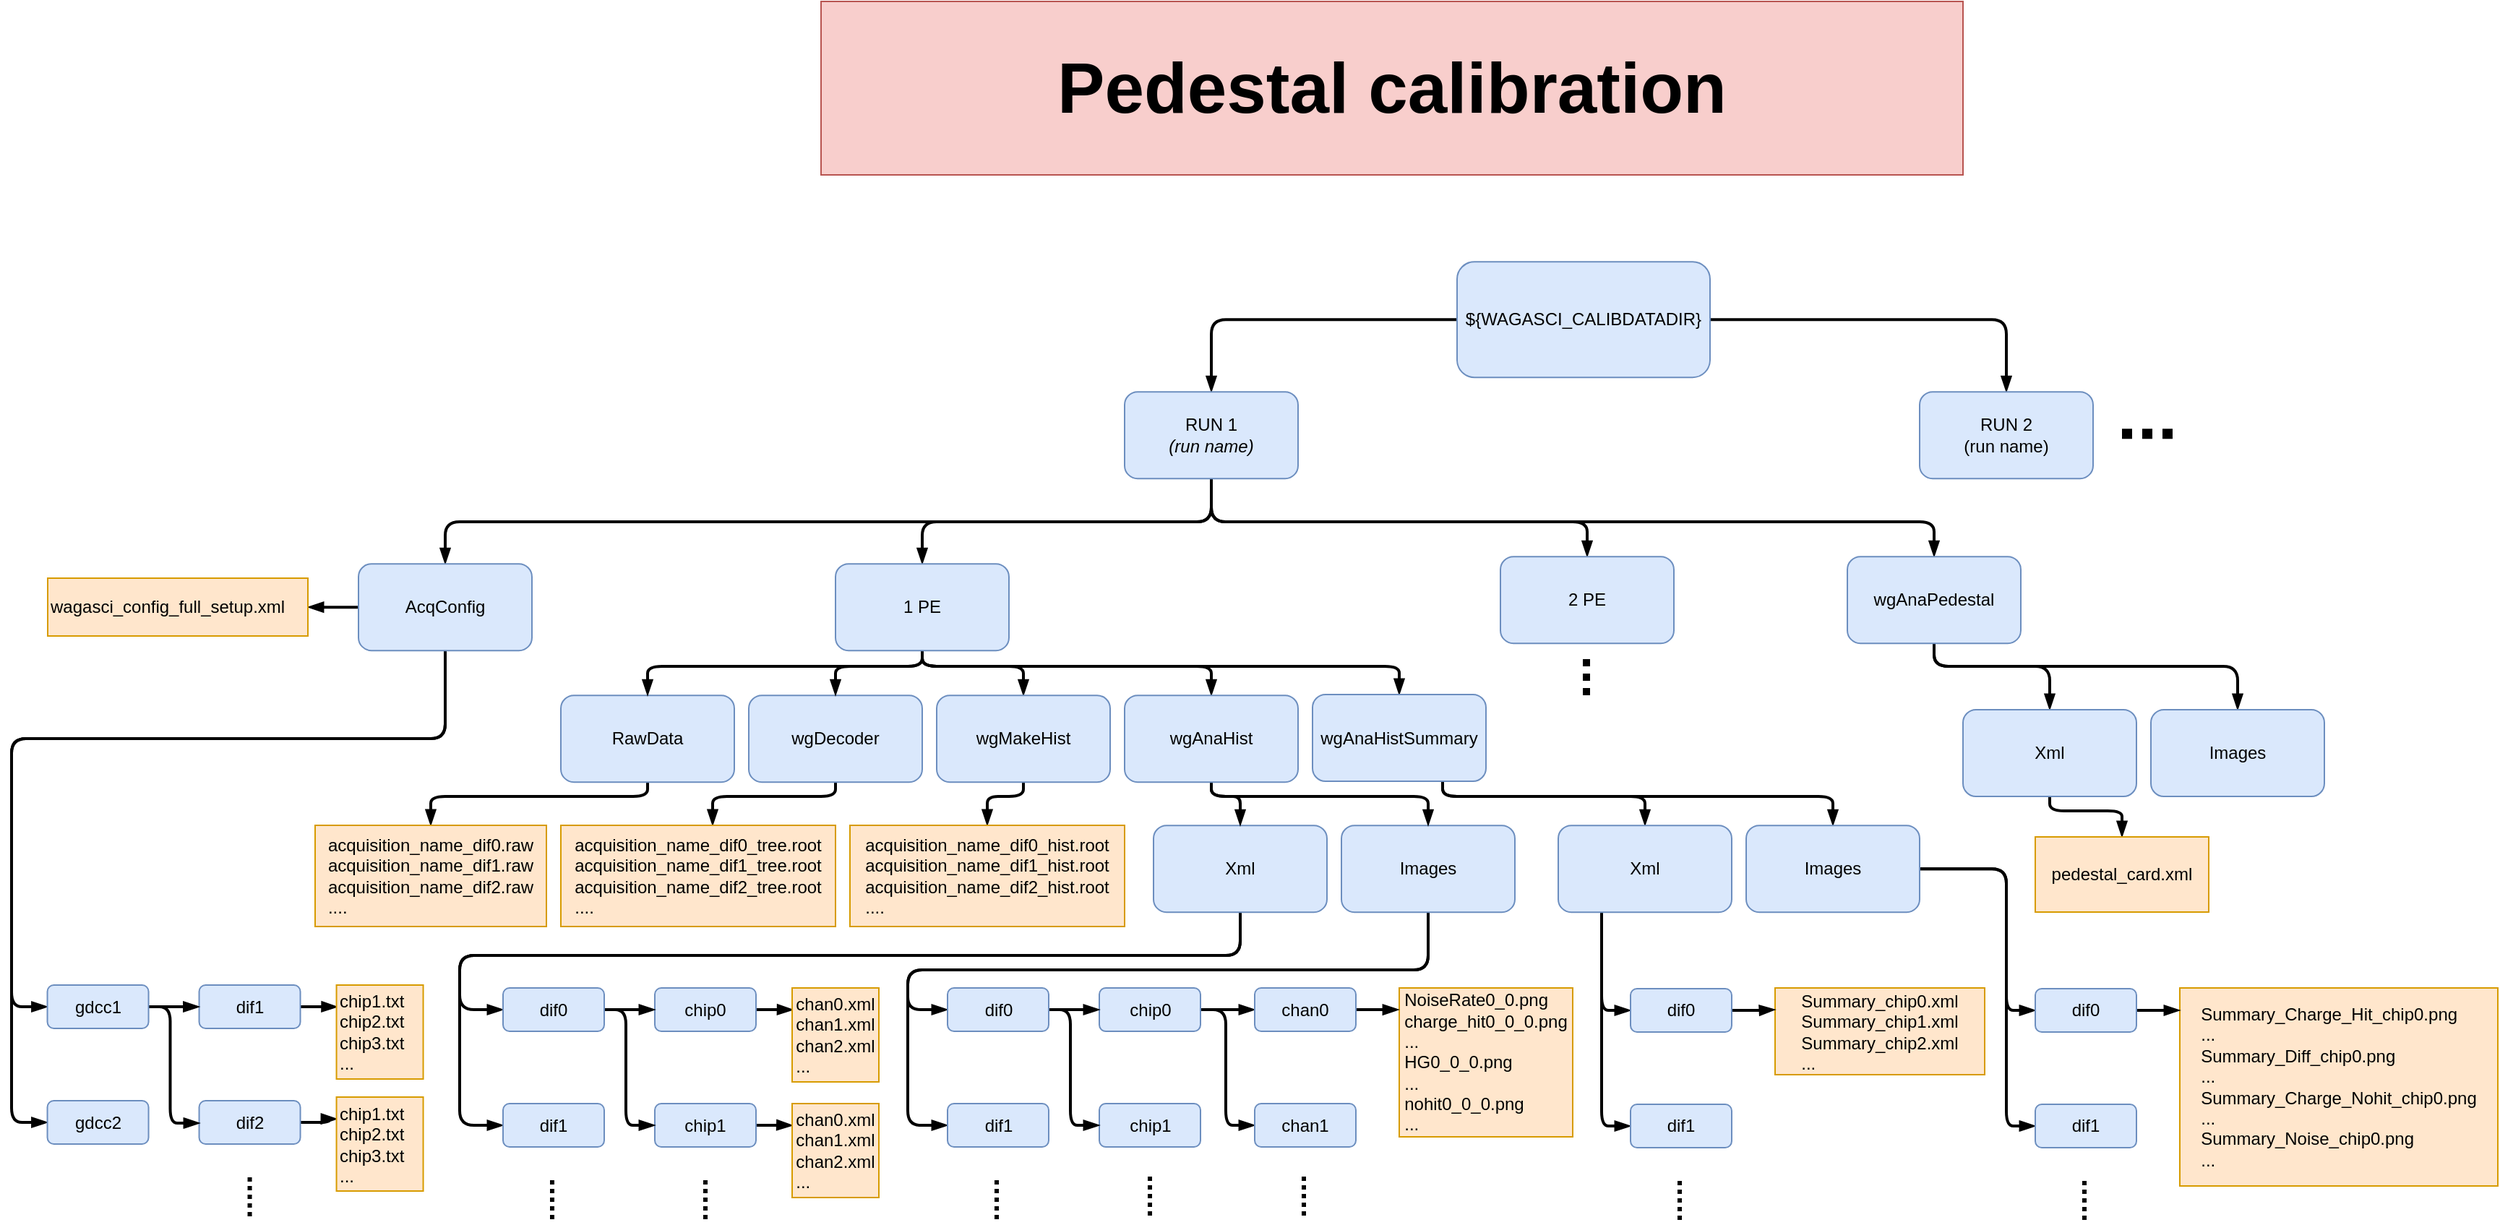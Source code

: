 <mxfile version="10.9.7" type="device"><diagram id="q2NXQKkJCGDhatQdFGhu" name="Pedestal tree"><mxGraphModel dx="1004" dy="548" grid="1" gridSize="10" guides="1" tooltips="1" connect="1" arrows="1" fold="1" page="1" pageScale="1" pageWidth="4681" pageHeight="3300" math="0" shadow="0"><root><mxCell id="0"/><mxCell id="1" parent="0"/><mxCell id="QIiRhk6sI5VtKvnpIJxQ-1" style="edgeStyle=orthogonalEdgeStyle;rounded=1;jumpStyle=none;orthogonalLoop=1;jettySize=auto;html=1;startArrow=none;startFill=0;endArrow=blockThin;endFill=1;strokeColor=#000000;strokeWidth=2;" parent="1" source="QIiRhk6sI5VtKvnpIJxQ-3" target="QIiRhk6sI5VtKvnpIJxQ-8" edge="1"><mxGeometry relative="1" as="geometry"/></mxCell><mxCell id="QIiRhk6sI5VtKvnpIJxQ-2" style="edgeStyle=orthogonalEdgeStyle;rounded=1;orthogonalLoop=1;jettySize=auto;html=1;entryX=0.5;entryY=0;entryDx=0;entryDy=0;endArrow=blockThin;endFill=1;strokeWidth=2;" parent="1" source="QIiRhk6sI5VtKvnpIJxQ-3" target="QIiRhk6sI5VtKvnpIJxQ-9" edge="1"><mxGeometry relative="1" as="geometry"/></mxCell><mxCell id="QIiRhk6sI5VtKvnpIJxQ-3" value="${WAGASCI_CALIBDATADIR}&lt;br&gt;" style="rounded=1;whiteSpace=wrap;html=1;fillColor=#dae8fc;strokeColor=#6c8ebf;" parent="1" vertex="1"><mxGeometry x="2470" y="760.091" width="175" height="80" as="geometry"/></mxCell><mxCell id="QIiRhk6sI5VtKvnpIJxQ-4" style="edgeStyle=orthogonalEdgeStyle;rounded=1;orthogonalLoop=1;jettySize=auto;html=1;entryX=0.5;entryY=0;entryDx=0;entryDy=0;strokeWidth=2;endArrow=blockThin;endFill=1;exitX=0.5;exitY=1;exitDx=0;exitDy=0;" parent="1" source="QIiRhk6sI5VtKvnpIJxQ-8" target="QIiRhk6sI5VtKvnpIJxQ-17" edge="1"><mxGeometry relative="1" as="geometry"><Array as="points"><mxPoint x="2300" y="940"/><mxPoint x="2800" y="940"/></Array></mxGeometry></mxCell><mxCell id="QIiRhk6sI5VtKvnpIJxQ-5" style="edgeStyle=orthogonalEdgeStyle;rounded=1;orthogonalLoop=1;jettySize=auto;html=1;endArrow=blockThin;endFill=1;strokeWidth=2;exitX=0.5;exitY=1;exitDx=0;exitDy=0;entryX=0.5;entryY=0;entryDx=0;entryDy=0;" parent="1" source="QIiRhk6sI5VtKvnpIJxQ-8" target="QIiRhk6sI5VtKvnpIJxQ-24" edge="1"><mxGeometry relative="1" as="geometry"><Array as="points"><mxPoint x="2300" y="940"/><mxPoint x="2560" y="940"/></Array></mxGeometry></mxCell><mxCell id="QIiRhk6sI5VtKvnpIJxQ-6" style="edgeStyle=orthogonalEdgeStyle;rounded=1;orthogonalLoop=1;jettySize=auto;html=1;endArrow=blockThin;endFill=1;strokeWidth=2;exitX=0.5;exitY=1;exitDx=0;exitDy=0;" parent="1" source="QIiRhk6sI5VtKvnpIJxQ-8" target="QIiRhk6sI5VtKvnpIJxQ-23" edge="1"><mxGeometry relative="1" as="geometry"><Array as="points"><mxPoint x="2300" y="940"/><mxPoint x="2100" y="940"/></Array></mxGeometry></mxCell><mxCell id="QIiRhk6sI5VtKvnpIJxQ-7" style="edgeStyle=orthogonalEdgeStyle;rounded=1;orthogonalLoop=1;jettySize=auto;html=1;entryX=0.5;entryY=0;entryDx=0;entryDy=0;endArrow=blockThin;endFill=1;strokeWidth=2;" parent="1" source="QIiRhk6sI5VtKvnpIJxQ-8" target="QIiRhk6sI5VtKvnpIJxQ-94" edge="1"><mxGeometry relative="1" as="geometry"><Array as="points"><mxPoint x="2300" y="940"/><mxPoint x="1770" y="940"/></Array></mxGeometry></mxCell><mxCell id="QIiRhk6sI5VtKvnpIJxQ-8" value="RUN 1&lt;br&gt;&lt;i&gt;(run name)&lt;/i&gt;&lt;br&gt;" style="rounded=1;whiteSpace=wrap;html=1;fillColor=#dae8fc;strokeColor=#6c8ebf;" parent="1" vertex="1"><mxGeometry x="2240" y="850.091" width="120" height="60" as="geometry"/></mxCell><mxCell id="QIiRhk6sI5VtKvnpIJxQ-9" value="RUN 2&lt;br&gt;(run name)&lt;br&gt;" style="rounded=1;whiteSpace=wrap;html=1;fillColor=#dae8fc;strokeColor=#6c8ebf;" parent="1" vertex="1"><mxGeometry x="2790" y="850.091" width="120" height="60" as="geometry"/></mxCell><mxCell id="QIiRhk6sI5VtKvnpIJxQ-10" value="" style="endArrow=none;dashed=1;html=1;strokeWidth=7;rounded=1;dashPattern=1 1;startArrow=none;startFill=0;jumpStyle=none;strokeColor=#000000;" parent="1" edge="1"><mxGeometry width="50" height="50" relative="1" as="geometry"><mxPoint x="2930" y="879.091" as="sourcePoint"/><mxPoint x="2970" y="879.091" as="targetPoint"/></mxGeometry></mxCell><mxCell id="QIiRhk6sI5VtKvnpIJxQ-11" style="edgeStyle=orthogonalEdgeStyle;rounded=1;orthogonalLoop=1;jettySize=auto;html=1;endArrow=blockThin;endFill=1;strokeWidth=2;" parent="1" source="QIiRhk6sI5VtKvnpIJxQ-12" target="QIiRhk6sI5VtKvnpIJxQ-31" edge="1"><mxGeometry relative="1" as="geometry"><Array as="points"><mxPoint x="1910" y="1130"/><mxPoint x="1760" y="1130"/></Array></mxGeometry></mxCell><mxCell id="QIiRhk6sI5VtKvnpIJxQ-12" value="RawData&lt;br&gt;" style="rounded=1;whiteSpace=wrap;html=1;fillColor=#dae8fc;strokeColor=#6c8ebf;" parent="1" vertex="1"><mxGeometry x="1850" y="1060.091" width="120" height="60" as="geometry"/></mxCell><mxCell id="QIiRhk6sI5VtKvnpIJxQ-13" style="edgeStyle=orthogonalEdgeStyle;rounded=1;orthogonalLoop=1;jettySize=auto;html=1;exitX=0.5;exitY=1;exitDx=0;exitDy=0;endArrow=blockThin;endFill=1;strokeWidth=2;" parent="1" source="QIiRhk6sI5VtKvnpIJxQ-14" target="QIiRhk6sI5VtKvnpIJxQ-32" edge="1"><mxGeometry relative="1" as="geometry"><Array as="points"><mxPoint x="2040" y="1130"/><mxPoint x="1955" y="1130"/></Array></mxGeometry></mxCell><mxCell id="QIiRhk6sI5VtKvnpIJxQ-14" value="wgDecoder" style="rounded=1;whiteSpace=wrap;html=1;fillColor=#dae8fc;strokeColor=#6c8ebf;" parent="1" vertex="1"><mxGeometry x="1980" y="1060.091" width="120" height="60" as="geometry"/></mxCell><mxCell id="QIiRhk6sI5VtKvnpIJxQ-15" style="edgeStyle=orthogonalEdgeStyle;orthogonalLoop=1;jettySize=auto;html=1;entryX=0.5;entryY=0;entryDx=0;entryDy=0;exitX=0.5;exitY=1;exitDx=0;exitDy=0;rounded=1;strokeWidth=2;endArrow=blockThin;endFill=1;" parent="1" source="QIiRhk6sI5VtKvnpIJxQ-17" target="QIiRhk6sI5VtKvnpIJxQ-50" edge="1"><mxGeometry relative="1" as="geometry"><Array as="points"><mxPoint x="2800" y="1040"/><mxPoint x="2880" y="1040"/></Array></mxGeometry></mxCell><mxCell id="QIiRhk6sI5VtKvnpIJxQ-16" style="edgeStyle=orthogonalEdgeStyle;rounded=1;orthogonalLoop=1;jettySize=auto;html=1;entryX=0.5;entryY=0;entryDx=0;entryDy=0;endArrow=blockThin;endFill=1;strokeWidth=2;exitX=0.5;exitY=1;exitDx=0;exitDy=0;" parent="1" source="QIiRhk6sI5VtKvnpIJxQ-17" target="QIiRhk6sI5VtKvnpIJxQ-48" edge="1"><mxGeometry relative="1" as="geometry"><Array as="points"><mxPoint x="2800" y="1040"/><mxPoint x="3010" y="1040"/></Array></mxGeometry></mxCell><mxCell id="QIiRhk6sI5VtKvnpIJxQ-17" value="wgAnaPedestal&lt;br&gt;" style="rounded=1;whiteSpace=wrap;html=1;fillColor=#dae8fc;strokeColor=#6c8ebf;" parent="1" vertex="1"><mxGeometry x="2740" y="964.091" width="120" height="60" as="geometry"/></mxCell><mxCell id="QIiRhk6sI5VtKvnpIJxQ-18" style="edgeStyle=orthogonalEdgeStyle;rounded=1;orthogonalLoop=1;jettySize=auto;html=1;endArrow=blockThin;endFill=1;strokeWidth=2;" parent="1" source="QIiRhk6sI5VtKvnpIJxQ-23" target="QIiRhk6sI5VtKvnpIJxQ-12" edge="1"><mxGeometry relative="1" as="geometry"><Array as="points"><mxPoint x="2100" y="1040"/><mxPoint x="1910" y="1040"/></Array></mxGeometry></mxCell><mxCell id="QIiRhk6sI5VtKvnpIJxQ-19" style="edgeStyle=orthogonalEdgeStyle;rounded=1;orthogonalLoop=1;jettySize=auto;html=1;endArrow=blockThin;endFill=1;strokeWidth=2;" parent="1" source="QIiRhk6sI5VtKvnpIJxQ-23" target="QIiRhk6sI5VtKvnpIJxQ-14" edge="1"><mxGeometry relative="1" as="geometry"><Array as="points"><mxPoint x="2100" y="1040"/><mxPoint x="2040" y="1040"/></Array></mxGeometry></mxCell><mxCell id="QIiRhk6sI5VtKvnpIJxQ-20" style="edgeStyle=orthogonalEdgeStyle;rounded=1;orthogonalLoop=1;jettySize=auto;html=1;entryX=0.5;entryY=0;entryDx=0;entryDy=0;endArrow=blockThin;endFill=1;strokeWidth=2;" parent="1" source="QIiRhk6sI5VtKvnpIJxQ-23" target="QIiRhk6sI5VtKvnpIJxQ-34" edge="1"><mxGeometry relative="1" as="geometry"><Array as="points"><mxPoint x="2100" y="1040"/><mxPoint x="2170" y="1040"/></Array></mxGeometry></mxCell><mxCell id="QIiRhk6sI5VtKvnpIJxQ-21" style="edgeStyle=orthogonalEdgeStyle;rounded=1;orthogonalLoop=1;jettySize=auto;html=1;endArrow=blockThin;endFill=1;strokeWidth=2;" parent="1" source="QIiRhk6sI5VtKvnpIJxQ-23" target="QIiRhk6sI5VtKvnpIJxQ-37" edge="1"><mxGeometry relative="1" as="geometry"><Array as="points"><mxPoint x="2100" y="1040"/><mxPoint x="2300" y="1040"/></Array></mxGeometry></mxCell><mxCell id="QIiRhk6sI5VtKvnpIJxQ-22" style="edgeStyle=orthogonalEdgeStyle;rounded=1;orthogonalLoop=1;jettySize=auto;html=1;endArrow=blockThin;endFill=1;strokeWidth=2;" parent="1" source="QIiRhk6sI5VtKvnpIJxQ-23" target="QIiRhk6sI5VtKvnpIJxQ-41" edge="1"><mxGeometry relative="1" as="geometry"><Array as="points"><mxPoint x="2100" y="1040"/><mxPoint x="2430" y="1040"/></Array></mxGeometry></mxCell><mxCell id="QIiRhk6sI5VtKvnpIJxQ-23" value="1 PE" style="rounded=1;whiteSpace=wrap;html=1;fillColor=#dae8fc;strokeColor=#6c8ebf;" parent="1" vertex="1"><mxGeometry x="2040" y="969.091" width="120" height="60" as="geometry"/></mxCell><mxCell id="QIiRhk6sI5VtKvnpIJxQ-24" value="2 PE" style="rounded=1;whiteSpace=wrap;html=1;fillColor=#dae8fc;strokeColor=#6c8ebf;" parent="1" vertex="1"><mxGeometry x="2500" y="964.091" width="120" height="60" as="geometry"/></mxCell><mxCell id="QIiRhk6sI5VtKvnpIJxQ-25" style="edgeStyle=orthogonalEdgeStyle;rounded=1;orthogonalLoop=1;jettySize=auto;html=1;entryX=0;entryY=0.5;entryDx=0;entryDy=0;endArrow=blockThin;endFill=1;strokeWidth=2;" parent="1" source="QIiRhk6sI5VtKvnpIJxQ-27" target="QIiRhk6sI5VtKvnpIJxQ-77" edge="1"><mxGeometry relative="1" as="geometry"><Array as="points"><mxPoint x="2450" y="1250"/><mxPoint x="2090" y="1250"/><mxPoint x="2090" y="1278"/></Array></mxGeometry></mxCell><mxCell id="QIiRhk6sI5VtKvnpIJxQ-26" style="edgeStyle=orthogonalEdgeStyle;rounded=1;orthogonalLoop=1;jettySize=auto;html=1;entryX=0;entryY=0.5;entryDx=0;entryDy=0;endArrow=blockThin;endFill=1;strokeWidth=2;" parent="1" source="QIiRhk6sI5VtKvnpIJxQ-27" target="QIiRhk6sI5VtKvnpIJxQ-78" edge="1"><mxGeometry relative="1" as="geometry"><Array as="points"><mxPoint x="2450" y="1250"/><mxPoint x="2090" y="1250"/><mxPoint x="2090" y="1358"/></Array></mxGeometry></mxCell><mxCell id="QIiRhk6sI5VtKvnpIJxQ-27" value="Images" style="rounded=1;whiteSpace=wrap;html=1;fillColor=#dae8fc;strokeColor=#6c8ebf;" parent="1" vertex="1"><mxGeometry x="2390" y="1150.091" width="120" height="60" as="geometry"/></mxCell><mxCell id="QIiRhk6sI5VtKvnpIJxQ-28" style="edgeStyle=orthogonalEdgeStyle;rounded=1;orthogonalLoop=1;jettySize=auto;html=1;entryX=0;entryY=0.5;entryDx=0;entryDy=0;strokeWidth=2;endArrow=blockThin;endFill=1;" parent="1" source="QIiRhk6sI5VtKvnpIJxQ-30" target="QIiRhk6sI5VtKvnpIJxQ-72" edge="1"><mxGeometry relative="1" as="geometry"><Array as="points"><mxPoint x="2320" y="1240"/><mxPoint x="1780" y="1240"/><mxPoint x="1780" y="1278"/></Array></mxGeometry></mxCell><mxCell id="QIiRhk6sI5VtKvnpIJxQ-29" style="edgeStyle=orthogonalEdgeStyle;rounded=1;orthogonalLoop=1;jettySize=auto;html=1;entryX=0;entryY=0.5;entryDx=0;entryDy=0;endArrow=blockThin;endFill=1;strokeWidth=2;" parent="1" source="QIiRhk6sI5VtKvnpIJxQ-30" target="QIiRhk6sI5VtKvnpIJxQ-73" edge="1"><mxGeometry relative="1" as="geometry"><Array as="points"><mxPoint x="2320" y="1240"/><mxPoint x="1780" y="1240"/><mxPoint x="1780" y="1358"/></Array></mxGeometry></mxCell><mxCell id="QIiRhk6sI5VtKvnpIJxQ-30" value="Xml&lt;br&gt;" style="rounded=1;whiteSpace=wrap;html=1;fillColor=#dae8fc;strokeColor=#6c8ebf;" parent="1" vertex="1"><mxGeometry x="2260" y="1150.091" width="120" height="60" as="geometry"/></mxCell><mxCell id="QIiRhk6sI5VtKvnpIJxQ-31" value="&lt;div style=&quot;text-align: left&quot;&gt;acquisition_name_dif0.raw&lt;/div&gt;&lt;div style=&quot;text-align: left&quot;&gt;acquisition_name_dif1.raw&lt;/div&gt;&lt;div style=&quot;text-align: left&quot;&gt;acquisition_name_dif2.raw&lt;/div&gt;&lt;div style=&quot;text-align: left&quot;&gt;....&lt;/div&gt;" style="rounded=0;whiteSpace=wrap;html=1;fillColor=#ffe6cc;strokeColor=#d79b00;" parent="1" vertex="1"><mxGeometry x="1680" y="1150" width="160" height="70" as="geometry"/></mxCell><mxCell id="QIiRhk6sI5VtKvnpIJxQ-32" value="&lt;div style=&quot;text-align: left&quot;&gt;acquisition_name_dif0_tree.root&lt;/div&gt;&lt;div style=&quot;text-align: left&quot;&gt;acquisition_name_dif1_tree.root&lt;/div&gt;&lt;div style=&quot;text-align: left&quot;&gt;acquisition_name_dif2_tree.root&lt;/div&gt;&lt;div style=&quot;text-align: left&quot;&gt;....&lt;/div&gt;" style="rounded=0;whiteSpace=wrap;html=1;fillColor=#ffe6cc;strokeColor=#d79b00;" parent="1" vertex="1"><mxGeometry x="1850" y="1150" width="190" height="70" as="geometry"/></mxCell><mxCell id="QIiRhk6sI5VtKvnpIJxQ-33" style="edgeStyle=orthogonalEdgeStyle;rounded=1;orthogonalLoop=1;jettySize=auto;html=1;endArrow=blockThin;endFill=1;strokeWidth=2;" parent="1" source="QIiRhk6sI5VtKvnpIJxQ-34" target="QIiRhk6sI5VtKvnpIJxQ-38" edge="1"><mxGeometry relative="1" as="geometry"><Array as="points"><mxPoint x="2170" y="1130"/><mxPoint x="2145" y="1130"/></Array></mxGeometry></mxCell><mxCell id="QIiRhk6sI5VtKvnpIJxQ-34" value="wgMakeHist" style="rounded=1;whiteSpace=wrap;html=1;fillColor=#dae8fc;strokeColor=#6c8ebf;" parent="1" vertex="1"><mxGeometry x="2110" y="1060.091" width="120" height="60" as="geometry"/></mxCell><mxCell id="QIiRhk6sI5VtKvnpIJxQ-35" style="edgeStyle=orthogonalEdgeStyle;rounded=1;orthogonalLoop=1;jettySize=auto;html=1;exitX=0.5;exitY=1;exitDx=0;exitDy=0;entryX=0.5;entryY=0;entryDx=0;entryDy=0;endArrow=blockThin;endFill=1;strokeWidth=2;" parent="1" source="QIiRhk6sI5VtKvnpIJxQ-37" target="QIiRhk6sI5VtKvnpIJxQ-30" edge="1"><mxGeometry relative="1" as="geometry"><Array as="points"><mxPoint x="2300" y="1130"/><mxPoint x="2320" y="1130"/></Array></mxGeometry></mxCell><mxCell id="QIiRhk6sI5VtKvnpIJxQ-36" style="edgeStyle=orthogonalEdgeStyle;rounded=1;orthogonalLoop=1;jettySize=auto;html=1;entryX=0.5;entryY=0;entryDx=0;entryDy=0;endArrow=blockThin;endFill=1;strokeWidth=2;" parent="1" source="QIiRhk6sI5VtKvnpIJxQ-37" target="QIiRhk6sI5VtKvnpIJxQ-27" edge="1"><mxGeometry relative="1" as="geometry"><Array as="points"><mxPoint x="2300" y="1130"/><mxPoint x="2450" y="1130"/></Array></mxGeometry></mxCell><mxCell id="QIiRhk6sI5VtKvnpIJxQ-37" value="wgAnaHist" style="rounded=1;whiteSpace=wrap;html=1;fillColor=#dae8fc;strokeColor=#6c8ebf;" parent="1" vertex="1"><mxGeometry x="2240" y="1060.091" width="120" height="60" as="geometry"/></mxCell><mxCell id="QIiRhk6sI5VtKvnpIJxQ-38" value="&lt;div style=&quot;text-align: left&quot;&gt;&lt;span&gt;acquisition_name_dif0_hist.root&lt;/span&gt;&lt;br&gt;&lt;/div&gt;&lt;span&gt;&lt;div style=&quot;text-align: left&quot;&gt;&lt;span&gt;acquisition_name_dif1_hist.root&lt;/span&gt;&lt;/div&gt;&lt;/span&gt;&lt;div style=&quot;text-align: left&quot;&gt;acquisition_name_dif2_hist.root&lt;br&gt;&lt;/div&gt;&lt;div style=&quot;text-align: left&quot;&gt;....&lt;/div&gt;" style="rounded=0;whiteSpace=wrap;html=1;fillColor=#ffe6cc;strokeColor=#d79b00;" parent="1" vertex="1"><mxGeometry x="2050" y="1150" width="190" height="70" as="geometry"/></mxCell><mxCell id="QIiRhk6sI5VtKvnpIJxQ-39" style="edgeStyle=orthogonalEdgeStyle;rounded=1;orthogonalLoop=1;jettySize=auto;html=1;endArrow=blockThin;endFill=1;strokeWidth=2;exitX=0.75;exitY=1;exitDx=0;exitDy=0;" parent="1" source="QIiRhk6sI5VtKvnpIJxQ-41" target="QIiRhk6sI5VtKvnpIJxQ-47" edge="1"><mxGeometry relative="1" as="geometry"><Array as="points"><mxPoint x="2460" y="1130"/><mxPoint x="2600" y="1130"/></Array></mxGeometry></mxCell><mxCell id="QIiRhk6sI5VtKvnpIJxQ-40" style="edgeStyle=orthogonalEdgeStyle;rounded=1;orthogonalLoop=1;jettySize=auto;html=1;endArrow=blockThin;endFill=1;strokeWidth=2;exitX=0.75;exitY=1;exitDx=0;exitDy=0;" parent="1" source="QIiRhk6sI5VtKvnpIJxQ-41" target="QIiRhk6sI5VtKvnpIJxQ-44" edge="1"><mxGeometry relative="1" as="geometry"><Array as="points"><mxPoint x="2460" y="1130"/><mxPoint x="2730" y="1130"/></Array></mxGeometry></mxCell><mxCell id="QIiRhk6sI5VtKvnpIJxQ-41" value="wgAnaHistSummary" style="rounded=1;whiteSpace=wrap;html=1;fillColor=#dae8fc;strokeColor=#6c8ebf;" parent="1" vertex="1"><mxGeometry x="2370" y="1059.5" width="120" height="60" as="geometry"/></mxCell><mxCell id="QIiRhk6sI5VtKvnpIJxQ-42" style="edgeStyle=orthogonalEdgeStyle;rounded=1;orthogonalLoop=1;jettySize=auto;html=1;entryX=0;entryY=0.5;entryDx=0;entryDy=0;endArrow=blockThin;endFill=1;strokeWidth=2;" parent="1" source="QIiRhk6sI5VtKvnpIJxQ-44" target="QIiRhk6sI5VtKvnpIJxQ-86" edge="1"><mxGeometry relative="1" as="geometry"><Array as="points"><mxPoint x="2850" y="1180"/><mxPoint x="2850" y="1278"/></Array></mxGeometry></mxCell><mxCell id="QIiRhk6sI5VtKvnpIJxQ-43" style="edgeStyle=orthogonalEdgeStyle;rounded=1;orthogonalLoop=1;jettySize=auto;html=1;entryX=0;entryY=0.5;entryDx=0;entryDy=0;endArrow=blockThin;endFill=1;strokeWidth=2;" parent="1" source="QIiRhk6sI5VtKvnpIJxQ-44" target="QIiRhk6sI5VtKvnpIJxQ-87" edge="1"><mxGeometry relative="1" as="geometry"><Array as="points"><mxPoint x="2850" y="1180"/><mxPoint x="2850" y="1358"/></Array></mxGeometry></mxCell><mxCell id="QIiRhk6sI5VtKvnpIJxQ-44" value="Images" style="rounded=1;whiteSpace=wrap;html=1;fillColor=#dae8fc;strokeColor=#6c8ebf;" parent="1" vertex="1"><mxGeometry x="2670" y="1150.091" width="120" height="60" as="geometry"/></mxCell><mxCell id="QIiRhk6sI5VtKvnpIJxQ-45" style="edgeStyle=orthogonalEdgeStyle;rounded=1;orthogonalLoop=1;jettySize=auto;html=1;entryX=0;entryY=0.5;entryDx=0;entryDy=0;endArrow=blockThin;endFill=1;strokeWidth=2;" parent="1" source="QIiRhk6sI5VtKvnpIJxQ-47" target="QIiRhk6sI5VtKvnpIJxQ-82" edge="1"><mxGeometry relative="1" as="geometry"><Array as="points"><mxPoint x="2570" y="1278"/></Array></mxGeometry></mxCell><mxCell id="QIiRhk6sI5VtKvnpIJxQ-46" style="edgeStyle=orthogonalEdgeStyle;rounded=1;orthogonalLoop=1;jettySize=auto;html=1;entryX=0;entryY=0.5;entryDx=0;entryDy=0;endArrow=blockThin;endFill=1;strokeWidth=2;" parent="1" source="QIiRhk6sI5VtKvnpIJxQ-47" target="QIiRhk6sI5VtKvnpIJxQ-83" edge="1"><mxGeometry relative="1" as="geometry"><Array as="points"><mxPoint x="2570" y="1358"/></Array></mxGeometry></mxCell><mxCell id="QIiRhk6sI5VtKvnpIJxQ-47" value="Xml&lt;br&gt;" style="rounded=1;whiteSpace=wrap;html=1;fillColor=#dae8fc;strokeColor=#6c8ebf;" parent="1" vertex="1"><mxGeometry x="2540" y="1150.091" width="120" height="60" as="geometry"/></mxCell><mxCell id="QIiRhk6sI5VtKvnpIJxQ-48" value="Images" style="rounded=1;whiteSpace=wrap;html=1;fillColor=#dae8fc;strokeColor=#6c8ebf;" parent="1" vertex="1"><mxGeometry x="2950" y="1070" width="120" height="60" as="geometry"/></mxCell><mxCell id="QIiRhk6sI5VtKvnpIJxQ-49" style="edgeStyle=orthogonalEdgeStyle;rounded=1;orthogonalLoop=1;jettySize=auto;html=1;strokeWidth=2;endArrow=blockThin;endFill=1;" parent="1" source="QIiRhk6sI5VtKvnpIJxQ-50" target="QIiRhk6sI5VtKvnpIJxQ-90" edge="1"><mxGeometry relative="1" as="geometry"><Array as="points"><mxPoint x="2880" y="1140"/><mxPoint x="2930" y="1140"/></Array></mxGeometry></mxCell><mxCell id="QIiRhk6sI5VtKvnpIJxQ-50" value="Xml&lt;br&gt;" style="rounded=1;whiteSpace=wrap;html=1;fillColor=#dae8fc;strokeColor=#6c8ebf;" parent="1" vertex="1"><mxGeometry x="2820" y="1070" width="120" height="60" as="geometry"/></mxCell><mxCell id="QIiRhk6sI5VtKvnpIJxQ-51" style="edgeStyle=orthogonalEdgeStyle;rounded=1;orthogonalLoop=1;jettySize=auto;html=1;entryX=0.01;entryY=0.232;entryDx=0;entryDy=0;endArrow=blockThin;endFill=1;strokeWidth=2;entryPerimeter=0;" parent="1" source="QIiRhk6sI5VtKvnpIJxQ-52" target="QIiRhk6sI5VtKvnpIJxQ-55" edge="1"><mxGeometry relative="1" as="geometry"/></mxCell><mxCell id="QIiRhk6sI5VtKvnpIJxQ-52" value="chip0&lt;br&gt;" style="rounded=1;whiteSpace=wrap;html=1;fillColor=#dae8fc;strokeColor=#6c8ebf;" parent="1" vertex="1"><mxGeometry x="1915" y="1262.5" width="70" height="30" as="geometry"/></mxCell><mxCell id="QIiRhk6sI5VtKvnpIJxQ-53" style="edgeStyle=orthogonalEdgeStyle;rounded=1;orthogonalLoop=1;jettySize=auto;html=1;entryX=0.004;entryY=0.233;entryDx=0;entryDy=0;endArrow=blockThin;endFill=1;strokeWidth=2;entryPerimeter=0;" parent="1" source="QIiRhk6sI5VtKvnpIJxQ-54" target="QIiRhk6sI5VtKvnpIJxQ-61" edge="1"><mxGeometry relative="1" as="geometry"/></mxCell><mxCell id="QIiRhk6sI5VtKvnpIJxQ-54" value="chip1&lt;br&gt;" style="rounded=1;whiteSpace=wrap;html=1;fillColor=#dae8fc;strokeColor=#6c8ebf;" parent="1" vertex="1"><mxGeometry x="1915" y="1342.5" width="70" height="30" as="geometry"/></mxCell><mxCell id="QIiRhk6sI5VtKvnpIJxQ-55" value="chan0.xml&lt;br&gt;chan1.xml&lt;br&gt;chan2.xml&lt;br&gt;&lt;div style=&quot;text-align: left&quot;&gt;&lt;span&gt;...&lt;/span&gt;&lt;/div&gt;" style="rounded=0;whiteSpace=wrap;html=1;fillColor=#ffe6cc;strokeColor=#d79b00;" parent="1" vertex="1"><mxGeometry x="2010" y="1262.5" width="60" height="65" as="geometry"/></mxCell><mxCell id="QIiRhk6sI5VtKvnpIJxQ-56" style="edgeStyle=orthogonalEdgeStyle;rounded=1;orthogonalLoop=1;jettySize=auto;html=1;endArrow=blockThin;endFill=1;strokeWidth=2;" parent="1" source="QIiRhk6sI5VtKvnpIJxQ-58" target="QIiRhk6sI5VtKvnpIJxQ-64" edge="1"><mxGeometry relative="1" as="geometry"/></mxCell><mxCell id="QIiRhk6sI5VtKvnpIJxQ-57" style="edgeStyle=orthogonalEdgeStyle;rounded=1;orthogonalLoop=1;jettySize=auto;html=1;entryX=0;entryY=0.5;entryDx=0;entryDy=0;endArrow=blockThin;endFill=1;strokeWidth=2;" parent="1" source="QIiRhk6sI5VtKvnpIJxQ-58" target="QIiRhk6sI5VtKvnpIJxQ-65" edge="1"><mxGeometry relative="1" as="geometry"><Array as="points"><mxPoint x="2310" y="1278"/><mxPoint x="2310" y="1358"/></Array></mxGeometry></mxCell><mxCell id="QIiRhk6sI5VtKvnpIJxQ-58" value="chip0&lt;br&gt;" style="rounded=1;whiteSpace=wrap;html=1;fillColor=#dae8fc;strokeColor=#6c8ebf;" parent="1" vertex="1"><mxGeometry x="2222.5" y="1262.5" width="70" height="30" as="geometry"/></mxCell><mxCell id="QIiRhk6sI5VtKvnpIJxQ-59" value="chip1&lt;br&gt;" style="rounded=1;whiteSpace=wrap;html=1;fillColor=#dae8fc;strokeColor=#6c8ebf;" parent="1" vertex="1"><mxGeometry x="2222.5" y="1342.5" width="70" height="30" as="geometry"/></mxCell><mxCell id="QIiRhk6sI5VtKvnpIJxQ-60" value="&lt;div style=&quot;text-align: left&quot;&gt;&lt;span&gt;NoiseRate0_0.png&lt;/span&gt;&lt;/div&gt;&lt;div style=&quot;text-align: left&quot;&gt;&lt;span&gt;charge_hit0_0_0.png&lt;/span&gt;&lt;/div&gt;&lt;div style=&quot;text-align: left&quot;&gt;&lt;span&gt;...&lt;/span&gt;&lt;/div&gt;&lt;div style=&quot;text-align: left&quot;&gt;&lt;span&gt;HG0_0_0.png&lt;/span&gt;&lt;/div&gt;&lt;div style=&quot;text-align: left&quot;&gt;&lt;span&gt;...&lt;/span&gt;&lt;/div&gt;&lt;div style=&quot;text-align: left&quot;&gt;&lt;span&gt;nohit0_0_0.png&lt;/span&gt;&lt;/div&gt;&lt;div style=&quot;text-align: left&quot;&gt;&lt;span&gt;...&lt;/span&gt;&lt;/div&gt;" style="rounded=0;whiteSpace=wrap;html=1;fillColor=#ffe6cc;strokeColor=#d79b00;" parent="1" vertex="1"><mxGeometry x="2430" y="1262.5" width="120" height="103" as="geometry"/></mxCell><mxCell id="QIiRhk6sI5VtKvnpIJxQ-61" value="chan0.xml&lt;br&gt;chan1.xml&lt;br&gt;chan2.xml&lt;br&gt;&lt;div style=&quot;text-align: left&quot;&gt;&lt;span&gt;...&lt;/span&gt;&lt;/div&gt;" style="rounded=0;whiteSpace=wrap;html=1;fillColor=#ffe6cc;strokeColor=#d79b00;" parent="1" vertex="1"><mxGeometry x="2010" y="1342.5" width="60" height="65" as="geometry"/></mxCell><mxCell id="QIiRhk6sI5VtKvnpIJxQ-62" value="" style="endArrow=none;dashed=1;html=1;strokeWidth=3;dashPattern=1 1;" parent="1" edge="1"><mxGeometry width="50" height="50" relative="1" as="geometry"><mxPoint x="1950" y="1422.5" as="sourcePoint"/><mxPoint x="1950" y="1392.5" as="targetPoint"/></mxGeometry></mxCell><mxCell id="QIiRhk6sI5VtKvnpIJxQ-63" style="edgeStyle=orthogonalEdgeStyle;rounded=1;orthogonalLoop=1;jettySize=auto;html=1;entryX=-0.004;entryY=0.146;entryDx=0;entryDy=0;entryPerimeter=0;endArrow=blockThin;endFill=1;strokeWidth=2;" parent="1" source="QIiRhk6sI5VtKvnpIJxQ-64" target="QIiRhk6sI5VtKvnpIJxQ-60" edge="1"><mxGeometry relative="1" as="geometry"/></mxCell><mxCell id="QIiRhk6sI5VtKvnpIJxQ-64" value="chan0&lt;br&gt;" style="rounded=1;whiteSpace=wrap;html=1;fillColor=#dae8fc;strokeColor=#6c8ebf;" parent="1" vertex="1"><mxGeometry x="2330" y="1262.5" width="70" height="30" as="geometry"/></mxCell><mxCell id="QIiRhk6sI5VtKvnpIJxQ-65" value="chan1&lt;br&gt;" style="rounded=1;whiteSpace=wrap;html=1;fillColor=#dae8fc;strokeColor=#6c8ebf;" parent="1" vertex="1"><mxGeometry x="2330" y="1342.5" width="70" height="30" as="geometry"/></mxCell><mxCell id="QIiRhk6sI5VtKvnpIJxQ-66" value="" style="endArrow=none;dashed=1;html=1;strokeWidth=3;dashPattern=1 1;" parent="1" edge="1"><mxGeometry width="50" height="50" relative="1" as="geometry"><mxPoint x="2257.5" y="1420" as="sourcePoint"/><mxPoint x="2257.5" y="1390" as="targetPoint"/></mxGeometry></mxCell><mxCell id="QIiRhk6sI5VtKvnpIJxQ-67" value="" style="endArrow=none;dashed=1;html=1;strokeWidth=3;dashPattern=1 1;" parent="1" edge="1"><mxGeometry width="50" height="50" relative="1" as="geometry"><mxPoint x="1844" y="1422.5" as="sourcePoint"/><mxPoint x="1844" y="1392.5" as="targetPoint"/></mxGeometry></mxCell><mxCell id="QIiRhk6sI5VtKvnpIJxQ-68" value="Summary_chip0.xml&lt;br&gt;Summary_chip1.xml&lt;br&gt;Summary_chip2.xml&lt;br&gt;&lt;div style=&quot;text-align: left&quot;&gt;&lt;span&gt;...&lt;/span&gt;&lt;/div&gt;" style="rounded=0;whiteSpace=wrap;html=1;fillColor=#ffe6cc;strokeColor=#d79b00;" parent="1" vertex="1"><mxGeometry x="2690" y="1262.5" width="145" height="60" as="geometry"/></mxCell><mxCell id="QIiRhk6sI5VtKvnpIJxQ-69" value="&lt;div style=&quot;text-align: left&quot;&gt;&lt;span&gt;Summary_Charge_Hit_chip0.png&lt;/span&gt;&lt;/div&gt;&lt;div style=&quot;text-align: left&quot;&gt;&lt;span&gt;...&lt;/span&gt;&lt;/div&gt;&lt;div style=&quot;text-align: left&quot;&gt;&lt;span&gt;Summary_Diff_chip0.png&lt;/span&gt;&lt;/div&gt;&lt;div style=&quot;text-align: left&quot;&gt;&lt;span&gt;...&lt;/span&gt;&lt;/div&gt;&lt;div style=&quot;text-align: left&quot;&gt;&lt;span&gt;Summary_Charge_Nohit_chip0.png&lt;/span&gt;&lt;/div&gt;&lt;div style=&quot;text-align: left&quot;&gt;&lt;span&gt;...&lt;/span&gt;&lt;/div&gt;&lt;div style=&quot;text-align: left&quot;&gt;&lt;span&gt;Summary_Noise_chip0.png&lt;/span&gt;&lt;/div&gt;&lt;div style=&quot;text-align: left&quot;&gt;&lt;span&gt;...&lt;/span&gt;&lt;/div&gt;" style="rounded=0;whiteSpace=wrap;html=1;fillColor=#ffe6cc;strokeColor=#d79b00;" parent="1" vertex="1"><mxGeometry x="2970" y="1262.5" width="220" height="137" as="geometry"/></mxCell><mxCell id="QIiRhk6sI5VtKvnpIJxQ-70" style="edgeStyle=orthogonalEdgeStyle;rounded=1;orthogonalLoop=1;jettySize=auto;html=1;entryX=0;entryY=0.5;entryDx=0;entryDy=0;endArrow=blockThin;endFill=1;strokeWidth=2;" parent="1" source="QIiRhk6sI5VtKvnpIJxQ-72" target="QIiRhk6sI5VtKvnpIJxQ-52" edge="1"><mxGeometry relative="1" as="geometry"/></mxCell><mxCell id="QIiRhk6sI5VtKvnpIJxQ-71" style="edgeStyle=orthogonalEdgeStyle;rounded=1;orthogonalLoop=1;jettySize=auto;html=1;entryX=0;entryY=0.5;entryDx=0;entryDy=0;endArrow=blockThin;endFill=1;strokeWidth=2;" parent="1" source="QIiRhk6sI5VtKvnpIJxQ-72" target="QIiRhk6sI5VtKvnpIJxQ-54" edge="1"><mxGeometry relative="1" as="geometry"><Array as="points"><mxPoint x="1895" y="1278"/><mxPoint x="1895" y="1358"/></Array></mxGeometry></mxCell><mxCell id="QIiRhk6sI5VtKvnpIJxQ-72" value="dif0&lt;br&gt;" style="rounded=1;whiteSpace=wrap;html=1;fillColor=#dae8fc;strokeColor=#6c8ebf;" parent="1" vertex="1"><mxGeometry x="1810" y="1262.5" width="70" height="30" as="geometry"/></mxCell><mxCell id="QIiRhk6sI5VtKvnpIJxQ-73" value="dif1&lt;br&gt;" style="rounded=1;whiteSpace=wrap;html=1;fillColor=#dae8fc;strokeColor=#6c8ebf;" parent="1" vertex="1"><mxGeometry x="1810" y="1342.5" width="70" height="30" as="geometry"/></mxCell><mxCell id="QIiRhk6sI5VtKvnpIJxQ-74" value="" style="endArrow=none;dashed=1;html=1;strokeWidth=3;dashPattern=1 1;" parent="1" edge="1"><mxGeometry width="50" height="50" relative="1" as="geometry"><mxPoint x="2151.5" y="1422.5" as="sourcePoint"/><mxPoint x="2151.5" y="1392.5" as="targetPoint"/></mxGeometry></mxCell><mxCell id="QIiRhk6sI5VtKvnpIJxQ-75" style="edgeStyle=orthogonalEdgeStyle;rounded=1;orthogonalLoop=1;jettySize=auto;html=1;endArrow=blockThin;endFill=1;strokeWidth=2;" parent="1" source="QIiRhk6sI5VtKvnpIJxQ-77" target="QIiRhk6sI5VtKvnpIJxQ-58" edge="1"><mxGeometry relative="1" as="geometry"/></mxCell><mxCell id="QIiRhk6sI5VtKvnpIJxQ-76" style="edgeStyle=orthogonalEdgeStyle;rounded=1;orthogonalLoop=1;jettySize=auto;html=1;entryX=0;entryY=0.5;entryDx=0;entryDy=0;endArrow=blockThin;endFill=1;strokeWidth=2;" parent="1" source="QIiRhk6sI5VtKvnpIJxQ-77" target="QIiRhk6sI5VtKvnpIJxQ-59" edge="1"><mxGeometry relative="1" as="geometry"><Array as="points"><mxPoint x="2202.5" y="1278"/><mxPoint x="2202.5" y="1358"/></Array></mxGeometry></mxCell><mxCell id="QIiRhk6sI5VtKvnpIJxQ-77" value="dif0&lt;br&gt;" style="rounded=1;whiteSpace=wrap;html=1;fillColor=#dae8fc;strokeColor=#6c8ebf;" parent="1" vertex="1"><mxGeometry x="2117.5" y="1262.5" width="70" height="30" as="geometry"/></mxCell><mxCell id="QIiRhk6sI5VtKvnpIJxQ-78" value="dif1&lt;br&gt;" style="rounded=1;whiteSpace=wrap;html=1;fillColor=#dae8fc;strokeColor=#6c8ebf;" parent="1" vertex="1"><mxGeometry x="2117.5" y="1342.5" width="70" height="30" as="geometry"/></mxCell><mxCell id="QIiRhk6sI5VtKvnpIJxQ-79" value="" style="endArrow=none;dashed=1;html=1;strokeWidth=3;dashPattern=1 1;" parent="1" edge="1"><mxGeometry width="50" height="50" relative="1" as="geometry"><mxPoint x="2364" y="1420" as="sourcePoint"/><mxPoint x="2364" y="1390" as="targetPoint"/></mxGeometry></mxCell><mxCell id="QIiRhk6sI5VtKvnpIJxQ-80" value="" style="endArrow=none;dashed=1;html=1;strokeWidth=3;dashPattern=1 1;" parent="1" edge="1"><mxGeometry width="50" height="50" relative="1" as="geometry"><mxPoint x="2624" y="1423" as="sourcePoint"/><mxPoint x="2624" y="1393" as="targetPoint"/></mxGeometry></mxCell><mxCell id="QIiRhk6sI5VtKvnpIJxQ-81" style="edgeStyle=orthogonalEdgeStyle;rounded=1;orthogonalLoop=1;jettySize=auto;html=1;entryX=0;entryY=0.25;entryDx=0;entryDy=0;endArrow=blockThin;endFill=1;strokeWidth=2;" parent="1" source="QIiRhk6sI5VtKvnpIJxQ-82" target="QIiRhk6sI5VtKvnpIJxQ-68" edge="1"><mxGeometry relative="1" as="geometry"/></mxCell><mxCell id="QIiRhk6sI5VtKvnpIJxQ-82" value="dif0&lt;br&gt;" style="rounded=1;whiteSpace=wrap;html=1;fillColor=#dae8fc;strokeColor=#6c8ebf;" parent="1" vertex="1"><mxGeometry x="2590" y="1263" width="70" height="30" as="geometry"/></mxCell><mxCell id="QIiRhk6sI5VtKvnpIJxQ-83" value="dif1&lt;br&gt;" style="rounded=1;whiteSpace=wrap;html=1;fillColor=#dae8fc;strokeColor=#6c8ebf;" parent="1" vertex="1"><mxGeometry x="2590" y="1343" width="70" height="30" as="geometry"/></mxCell><mxCell id="QIiRhk6sI5VtKvnpIJxQ-84" value="" style="endArrow=none;dashed=1;html=1;strokeWidth=3;dashPattern=1 1;" parent="1" edge="1"><mxGeometry width="50" height="50" relative="1" as="geometry"><mxPoint x="2904" y="1423" as="sourcePoint"/><mxPoint x="2904" y="1393" as="targetPoint"/></mxGeometry></mxCell><mxCell id="QIiRhk6sI5VtKvnpIJxQ-85" style="edgeStyle=orthogonalEdgeStyle;rounded=1;orthogonalLoop=1;jettySize=auto;html=1;entryX=0;entryY=0.113;entryDx=0;entryDy=0;entryPerimeter=0;endArrow=blockThin;endFill=1;strokeWidth=2;" parent="1" source="QIiRhk6sI5VtKvnpIJxQ-86" target="QIiRhk6sI5VtKvnpIJxQ-69" edge="1"><mxGeometry relative="1" as="geometry"/></mxCell><mxCell id="QIiRhk6sI5VtKvnpIJxQ-86" value="dif0&lt;br&gt;" style="rounded=1;whiteSpace=wrap;html=1;fillColor=#dae8fc;strokeColor=#6c8ebf;" parent="1" vertex="1"><mxGeometry x="2870" y="1263" width="70" height="30" as="geometry"/></mxCell><mxCell id="QIiRhk6sI5VtKvnpIJxQ-87" value="dif1&lt;br&gt;" style="rounded=1;whiteSpace=wrap;html=1;fillColor=#dae8fc;strokeColor=#6c8ebf;" parent="1" vertex="1"><mxGeometry x="2870" y="1343" width="70" height="30" as="geometry"/></mxCell><mxCell id="QIiRhk6sI5VtKvnpIJxQ-88" value="&lt;font style=&quot;font-size: 49px&quot;&gt;&lt;b&gt;Pedestal calibration&lt;/b&gt;&lt;/font&gt;" style="text;html=1;strokeColor=#b85450;fillColor=#f8cecc;align=center;verticalAlign=middle;whiteSpace=wrap;rounded=0;" parent="1" vertex="1"><mxGeometry x="2030" y="580" width="790" height="120" as="geometry"/></mxCell><mxCell id="QIiRhk6sI5VtKvnpIJxQ-89" value="" style="endArrow=none;dashed=1;html=1;strokeWidth=5;dashPattern=1 1;" parent="1" edge="1"><mxGeometry width="50" height="50" relative="1" as="geometry"><mxPoint x="2559.5" y="1060" as="sourcePoint"/><mxPoint x="2559.5" y="1030" as="targetPoint"/></mxGeometry></mxCell><mxCell id="QIiRhk6sI5VtKvnpIJxQ-90" value="&lt;div style=&quot;text-align: left&quot;&gt;pedestal_card.xml&lt;/div&gt;" style="rounded=0;whiteSpace=wrap;html=1;fillColor=#ffe6cc;strokeColor=#d79b00;" parent="1" vertex="1"><mxGeometry x="2870" y="1158" width="120" height="52" as="geometry"/></mxCell><mxCell id="QIiRhk6sI5VtKvnpIJxQ-91" style="edgeStyle=orthogonalEdgeStyle;rounded=1;orthogonalLoop=1;jettySize=auto;html=1;entryX=0;entryY=0.5;entryDx=0;entryDy=0;endArrow=blockThin;endFill=1;strokeWidth=2;exitX=0.5;exitY=1;exitDx=0;exitDy=0;" parent="1" source="QIiRhk6sI5VtKvnpIJxQ-94" target="QIiRhk6sI5VtKvnpIJxQ-105" edge="1"><mxGeometry relative="1" as="geometry"><mxPoint x="1590" y="1150" as="targetPoint"/><Array as="points"><mxPoint x="1770" y="1090"/><mxPoint x="1470" y="1090"/><mxPoint x="1470" y="1356"/></Array></mxGeometry></mxCell><mxCell id="QIiRhk6sI5VtKvnpIJxQ-92" style="edgeStyle=orthogonalEdgeStyle;rounded=1;orthogonalLoop=1;jettySize=auto;html=1;entryX=0;entryY=0.5;entryDx=0;entryDy=0;endArrow=blockThin;endFill=1;strokeWidth=2;exitX=0.5;exitY=1;exitDx=0;exitDy=0;" parent="1" source="QIiRhk6sI5VtKvnpIJxQ-94" target="QIiRhk6sI5VtKvnpIJxQ-104" edge="1"><mxGeometry relative="1" as="geometry"><Array as="points"><mxPoint x="1770" y="1090"/><mxPoint x="1470" y="1090"/><mxPoint x="1470" y="1276"/></Array></mxGeometry></mxCell><mxCell id="QIiRhk6sI5VtKvnpIJxQ-93" style="edgeStyle=orthogonalEdgeStyle;rounded=1;orthogonalLoop=1;jettySize=auto;html=1;entryX=1;entryY=0.5;entryDx=0;entryDy=0;endArrow=blockThin;endFill=1;strokeWidth=2;" parent="1" source="QIiRhk6sI5VtKvnpIJxQ-94" target="QIiRhk6sI5VtKvnpIJxQ-106" edge="1"><mxGeometry relative="1" as="geometry"/></mxCell><mxCell id="QIiRhk6sI5VtKvnpIJxQ-94" value="AcqConfig" style="rounded=1;whiteSpace=wrap;html=1;fillColor=#dae8fc;strokeColor=#6c8ebf;" parent="1" vertex="1"><mxGeometry x="1710" y="969.091" width="120" height="60" as="geometry"/></mxCell><mxCell id="QIiRhk6sI5VtKvnpIJxQ-95" style="edgeStyle=orthogonalEdgeStyle;rounded=1;orthogonalLoop=1;jettySize=auto;html=1;entryX=0.01;entryY=0.232;entryDx=0;entryDy=0;endArrow=blockThin;endFill=1;strokeWidth=2;entryPerimeter=0;" parent="1" source="QIiRhk6sI5VtKvnpIJxQ-96" target="QIiRhk6sI5VtKvnpIJxQ-99" edge="1"><mxGeometry relative="1" as="geometry"/></mxCell><mxCell id="QIiRhk6sI5VtKvnpIJxQ-96" value="dif1" style="rounded=1;whiteSpace=wrap;html=1;fillColor=#dae8fc;strokeColor=#6c8ebf;" parent="1" vertex="1"><mxGeometry x="1599.773" y="1260.5" width="70" height="30" as="geometry"/></mxCell><mxCell id="QIiRhk6sI5VtKvnpIJxQ-97" style="edgeStyle=orthogonalEdgeStyle;rounded=1;orthogonalLoop=1;jettySize=auto;html=1;entryX=0.004;entryY=0.233;entryDx=0;entryDy=0;endArrow=blockThin;endFill=1;strokeWidth=2;entryPerimeter=0;" parent="1" source="QIiRhk6sI5VtKvnpIJxQ-98" target="QIiRhk6sI5VtKvnpIJxQ-100" edge="1"><mxGeometry relative="1" as="geometry"/></mxCell><mxCell id="QIiRhk6sI5VtKvnpIJxQ-98" value="dif2" style="rounded=1;whiteSpace=wrap;html=1;fillColor=#dae8fc;strokeColor=#6c8ebf;" parent="1" vertex="1"><mxGeometry x="1599.773" y="1340.5" width="70" height="30" as="geometry"/></mxCell><mxCell id="QIiRhk6sI5VtKvnpIJxQ-99" value="chip1.txt&lt;br&gt;chip2.txt&lt;br&gt;chip3.txt&lt;br&gt;..." style="rounded=0;whiteSpace=wrap;html=1;fillColor=#ffe6cc;strokeColor=#d79b00;align=left;" parent="1" vertex="1"><mxGeometry x="1694.773" y="1260.5" width="60" height="65" as="geometry"/></mxCell><mxCell id="QIiRhk6sI5VtKvnpIJxQ-100" value="&lt;span&gt;chip1.txt&lt;/span&gt;&lt;br&gt;&lt;span&gt;chip2.txt&lt;/span&gt;&lt;br&gt;&lt;span&gt;chip3.txt&lt;/span&gt;&lt;br&gt;&lt;span&gt;...&lt;/span&gt;" style="rounded=0;whiteSpace=wrap;html=1;fillColor=#ffe6cc;strokeColor=#d79b00;align=left;" parent="1" vertex="1"><mxGeometry x="1694.773" y="1338" width="60" height="65" as="geometry"/></mxCell><mxCell id="QIiRhk6sI5VtKvnpIJxQ-101" value="" style="endArrow=none;dashed=1;html=1;strokeWidth=3;dashPattern=1 1;" parent="1" edge="1"><mxGeometry width="50" height="50" relative="1" as="geometry"><mxPoint x="1634.773" y="1420.5" as="sourcePoint"/><mxPoint x="1634.773" y="1390.5" as="targetPoint"/></mxGeometry></mxCell><mxCell id="QIiRhk6sI5VtKvnpIJxQ-102" style="edgeStyle=orthogonalEdgeStyle;rounded=1;orthogonalLoop=1;jettySize=auto;html=1;entryX=0;entryY=0.5;entryDx=0;entryDy=0;endArrow=blockThin;endFill=1;strokeWidth=2;" parent="1" source="QIiRhk6sI5VtKvnpIJxQ-104" target="QIiRhk6sI5VtKvnpIJxQ-96" edge="1"><mxGeometry relative="1" as="geometry"/></mxCell><mxCell id="QIiRhk6sI5VtKvnpIJxQ-103" style="edgeStyle=orthogonalEdgeStyle;rounded=1;orthogonalLoop=1;jettySize=auto;html=1;endArrow=blockThin;endFill=1;strokeWidth=2;" parent="1" source="QIiRhk6sI5VtKvnpIJxQ-104" edge="1"><mxGeometry relative="1" as="geometry"><Array as="points"><mxPoint x="1579.773" y="1276"/><mxPoint x="1579.773" y="1356"/></Array><mxPoint x="1600" y="1356" as="targetPoint"/></mxGeometry></mxCell><mxCell id="QIiRhk6sI5VtKvnpIJxQ-104" value="gdcc1" style="rounded=1;whiteSpace=wrap;html=1;fillColor=#dae8fc;strokeColor=#6c8ebf;" parent="1" vertex="1"><mxGeometry x="1494.773" y="1260.5" width="70" height="30" as="geometry"/></mxCell><mxCell id="QIiRhk6sI5VtKvnpIJxQ-105" value="gdcc2" style="rounded=1;whiteSpace=wrap;html=1;fillColor=#dae8fc;strokeColor=#6c8ebf;" parent="1" vertex="1"><mxGeometry x="1494.773" y="1340.5" width="70" height="30" as="geometry"/></mxCell><mxCell id="QIiRhk6sI5VtKvnpIJxQ-106" value="wagasci_config_full_setup.xml" style="rounded=0;whiteSpace=wrap;html=1;fillColor=#ffe6cc;strokeColor=#d79b00;align=left;" parent="1" vertex="1"><mxGeometry x="1495" y="979" width="180" height="40" as="geometry"/></mxCell></root></mxGraphModel></diagram><diagram name="S-curve tree" id="rZKFNpB15MWVvVll98rr"><mxGraphModel dx="2008" dy="1095" grid="1" gridSize="10" guides="1" tooltips="1" connect="1" arrows="1" fold="1" page="1" pageScale="1" pageWidth="4681" pageHeight="3300" math="0" shadow="0"><root><mxCell id="txjNZCcm6bZEb6UgfZin-0"/><mxCell id="txjNZCcm6bZEb6UgfZin-1" parent="txjNZCcm6bZEb6UgfZin-0"/><mxCell id="txjNZCcm6bZEb6UgfZin-4" value="${RUN_DIR}&lt;br&gt;" style="rounded=1;whiteSpace=wrap;html=1;fillColor=#dae8fc;strokeColor=#6c8ebf;" parent="txjNZCcm6bZEb6UgfZin-1" vertex="1"><mxGeometry x="2412.5" y="707.091" width="175" height="80" as="geometry"/></mxCell><mxCell id="txjNZCcm6bZEb6UgfZin-5" style="edgeStyle=orthogonalEdgeStyle;rounded=1;orthogonalLoop=1;jettySize=auto;html=1;strokeWidth=2;endArrow=blockThin;endFill=1;entryX=0.5;entryY=0;entryDx=0;entryDy=0;exitX=0.5;exitY=1;exitDx=0;exitDy=0;" parent="txjNZCcm6bZEb6UgfZin-1" source="txjNZCcm6bZEb6UgfZin-4" edge="1"><mxGeometry relative="1" as="geometry"><Array as="points"><mxPoint x="2500" y="820"/><mxPoint x="3000" y="820"/></Array><mxPoint x="2502" y="788" as="sourcePoint"/><mxPoint x="2999.765" y="844.647" as="targetPoint"/></mxGeometry></mxCell><mxCell id="txjNZCcm6bZEb6UgfZin-6" style="edgeStyle=orthogonalEdgeStyle;rounded=1;orthogonalLoop=1;jettySize=auto;html=1;endArrow=blockThin;endFill=1;strokeWidth=2;exitX=0.5;exitY=1;exitDx=0;exitDy=0;entryX=0.5;entryY=0;entryDx=0;entryDy=0;" parent="txjNZCcm6bZEb6UgfZin-1" source="txjNZCcm6bZEb6UgfZin-8" target="txjNZCcm6bZEb6UgfZin-24" edge="1"><mxGeometry relative="1" as="geometry"><Array as="points"><mxPoint x="2300" y="940"/><mxPoint x="2560" y="940"/></Array></mxGeometry></mxCell><mxCell id="txjNZCcm6bZEb6UgfZin-7" style="edgeStyle=orthogonalEdgeStyle;rounded=1;orthogonalLoop=1;jettySize=auto;html=1;endArrow=blockThin;endFill=1;strokeWidth=2;exitX=0.5;exitY=1;exitDx=0;exitDy=0;" parent="txjNZCcm6bZEb6UgfZin-1" source="txjNZCcm6bZEb6UgfZin-8" target="txjNZCcm6bZEb6UgfZin-23" edge="1"><mxGeometry relative="1" as="geometry"><Array as="points"><mxPoint x="2300" y="940"/><mxPoint x="2100" y="940"/></Array></mxGeometry></mxCell><mxCell id="PHeRSiirQWuPlM5KnEcQ-15" style="edgeStyle=orthogonalEdgeStyle;rounded=1;orthogonalLoop=1;jettySize=auto;html=1;endArrow=block;endFill=1;strokeWidth=2;exitX=0.5;exitY=1;exitDx=0;exitDy=0;entryX=0.5;entryY=0;entryDx=0;entryDy=0;" parent="txjNZCcm6bZEb6UgfZin-1" source="txjNZCcm6bZEb6UgfZin-4" target="PHeRSiirQWuPlM5KnEcQ-2" edge="1"><mxGeometry relative="1" as="geometry"><Array as="points"><mxPoint x="2500" y="820"/><mxPoint x="1753" y="820"/></Array></mxGeometry></mxCell><mxCell id="txjNZCcm6bZEb6UgfZin-8" value="iDAC 1&lt;br&gt;&lt;i&gt;(acq_dir_1)&lt;/i&gt;&lt;br&gt;" style="rounded=1;whiteSpace=wrap;html=1;fillColor=#dae8fc;strokeColor=#6c8ebf;" parent="txjNZCcm6bZEb6UgfZin-1" vertex="1"><mxGeometry x="2240" y="850.091" width="120" height="60" as="geometry"/></mxCell><mxCell id="txjNZCcm6bZEb6UgfZin-9" value="iDAC 21&lt;br&gt;(acq_dir_2)&lt;br&gt;" style="rounded=1;whiteSpace=wrap;html=1;fillColor=#dae8fc;strokeColor=#6c8ebf;" parent="txjNZCcm6bZEb6UgfZin-1" vertex="1"><mxGeometry x="2700" y="850.091" width="120" height="60" as="geometry"/></mxCell><mxCell id="txjNZCcm6bZEb6UgfZin-10" value="" style="endArrow=none;dashed=1;html=1;strokeWidth=7;rounded=1;dashPattern=1 1;startArrow=none;startFill=0;jumpStyle=none;strokeColor=#000000;" parent="txjNZCcm6bZEb6UgfZin-1" edge="1"><mxGeometry width="50" height="50" relative="1" as="geometry"><mxPoint x="2835" y="880" as="sourcePoint"/><mxPoint x="2875" y="880.091" as="targetPoint"/><Array as="points"><mxPoint x="2865" y="880"/></Array></mxGeometry></mxCell><mxCell id="txjNZCcm6bZEb6UgfZin-11" style="edgeStyle=orthogonalEdgeStyle;rounded=1;orthogonalLoop=1;jettySize=auto;html=1;endArrow=blockThin;endFill=1;strokeWidth=2;" parent="txjNZCcm6bZEb6UgfZin-1" source="txjNZCcm6bZEb6UgfZin-12" target="txjNZCcm6bZEb6UgfZin-31" edge="1"><mxGeometry relative="1" as="geometry"/></mxCell><mxCell id="txjNZCcm6bZEb6UgfZin-12" value="RawData&lt;br&gt;" style="rounded=1;whiteSpace=wrap;html=1;fillColor=#dae8fc;strokeColor=#6c8ebf;" parent="txjNZCcm6bZEb6UgfZin-1" vertex="1"><mxGeometry x="1850" y="1060.091" width="120" height="60" as="geometry"/></mxCell><mxCell id="txjNZCcm6bZEb6UgfZin-13" style="edgeStyle=orthogonalEdgeStyle;rounded=1;orthogonalLoop=1;jettySize=auto;html=1;exitX=0.5;exitY=1;exitDx=0;exitDy=0;endArrow=blockThin;endFill=1;strokeWidth=2;" parent="txjNZCcm6bZEb6UgfZin-1" source="txjNZCcm6bZEb6UgfZin-14" target="txjNZCcm6bZEb6UgfZin-32" edge="1"><mxGeometry relative="1" as="geometry"><Array as="points"><mxPoint x="2040" y="1130"/><mxPoint x="1955" y="1130"/></Array></mxGeometry></mxCell><mxCell id="txjNZCcm6bZEb6UgfZin-14" value="wgDecoder" style="rounded=1;whiteSpace=wrap;html=1;fillColor=#dae8fc;strokeColor=#6c8ebf;" parent="txjNZCcm6bZEb6UgfZin-1" vertex="1"><mxGeometry x="1980" y="1060" width="120" height="60" as="geometry"/></mxCell><mxCell id="txjNZCcm6bZEb6UgfZin-16" style="edgeStyle=orthogonalEdgeStyle;rounded=1;orthogonalLoop=1;jettySize=auto;html=1;endArrow=blockThin;endFill=1;strokeWidth=2;exitX=0.5;exitY=1;exitDx=0;exitDy=0;" parent="txjNZCcm6bZEb6UgfZin-1" source="txjNZCcm6bZEb6UgfZin-17" edge="1"><mxGeometry relative="1" as="geometry"><Array as="points"><mxPoint x="2998" y="930"/><mxPoint x="2998" y="930"/></Array><mxPoint x="2998" y="947" as="targetPoint"/></mxGeometry></mxCell><mxCell id="txjNZCcm6bZEb6UgfZin-17" value="wgScurve&lt;br&gt;" style="rounded=1;whiteSpace=wrap;html=1;fillColor=#dae8fc;strokeColor=#6c8ebf;" parent="txjNZCcm6bZEb6UgfZin-1" vertex="1"><mxGeometry x="2939" y="844.091" width="120" height="60" as="geometry"/></mxCell><mxCell id="txjNZCcm6bZEb6UgfZin-18" style="edgeStyle=orthogonalEdgeStyle;rounded=1;orthogonalLoop=1;jettySize=auto;html=1;endArrow=blockThin;endFill=1;strokeWidth=2;" parent="txjNZCcm6bZEb6UgfZin-1" source="txjNZCcm6bZEb6UgfZin-23" target="txjNZCcm6bZEb6UgfZin-12" edge="1"><mxGeometry relative="1" as="geometry"><Array as="points"><mxPoint x="2100" y="1040"/><mxPoint x="1910" y="1040"/></Array></mxGeometry></mxCell><mxCell id="txjNZCcm6bZEb6UgfZin-19" style="edgeStyle=orthogonalEdgeStyle;rounded=1;orthogonalLoop=1;jettySize=auto;html=1;endArrow=blockThin;endFill=1;strokeWidth=2;" parent="txjNZCcm6bZEb6UgfZin-1" source="txjNZCcm6bZEb6UgfZin-23" target="txjNZCcm6bZEb6UgfZin-14" edge="1"><mxGeometry relative="1" as="geometry"><Array as="points"><mxPoint x="2100" y="1040"/><mxPoint x="2040" y="1040"/></Array></mxGeometry></mxCell><mxCell id="txjNZCcm6bZEb6UgfZin-20" style="edgeStyle=orthogonalEdgeStyle;rounded=1;orthogonalLoop=1;jettySize=auto;html=1;entryX=0.5;entryY=0;entryDx=0;entryDy=0;endArrow=blockThin;endFill=1;strokeWidth=2;" parent="txjNZCcm6bZEb6UgfZin-1" source="txjNZCcm6bZEb6UgfZin-23" target="txjNZCcm6bZEb6UgfZin-34" edge="1"><mxGeometry relative="1" as="geometry"><Array as="points"><mxPoint x="2100" y="1040"/><mxPoint x="2170" y="1040"/></Array></mxGeometry></mxCell><mxCell id="txjNZCcm6bZEb6UgfZin-21" style="edgeStyle=orthogonalEdgeStyle;rounded=1;orthogonalLoop=1;jettySize=auto;html=1;endArrow=blockThin;endFill=1;strokeWidth=2;" parent="txjNZCcm6bZEb6UgfZin-1" source="txjNZCcm6bZEb6UgfZin-23" target="txjNZCcm6bZEb6UgfZin-37" edge="1"><mxGeometry relative="1" as="geometry"><Array as="points"><mxPoint x="2100" y="1040"/><mxPoint x="2300" y="1040"/></Array></mxGeometry></mxCell><mxCell id="txjNZCcm6bZEb6UgfZin-22" style="edgeStyle=orthogonalEdgeStyle;rounded=1;orthogonalLoop=1;jettySize=auto;html=1;endArrow=blockThin;endFill=1;strokeWidth=2;" parent="txjNZCcm6bZEb6UgfZin-1" source="txjNZCcm6bZEb6UgfZin-23" target="txjNZCcm6bZEb6UgfZin-41" edge="1"><mxGeometry relative="1" as="geometry"><Array as="points"><mxPoint x="2100" y="1040"/><mxPoint x="2430" y="1040"/></Array></mxGeometry></mxCell><mxCell id="txjNZCcm6bZEb6UgfZin-23" value="Threshold 120&lt;br&gt;(acq_dir_1_1)&lt;br&gt;" style="rounded=1;whiteSpace=wrap;html=1;fillColor=#dae8fc;strokeColor=#6c8ebf;" parent="txjNZCcm6bZEb6UgfZin-1" vertex="1"><mxGeometry x="2040" y="969.091" width="120" height="60" as="geometry"/></mxCell><mxCell id="txjNZCcm6bZEb6UgfZin-24" value="Threshold 121&lt;br&gt;" style="rounded=1;whiteSpace=wrap;html=1;fillColor=#dae8fc;strokeColor=#6c8ebf;" parent="txjNZCcm6bZEb6UgfZin-1" vertex="1"><mxGeometry x="2500" y="964.091" width="120" height="60" as="geometry"/></mxCell><mxCell id="txjNZCcm6bZEb6UgfZin-25" style="edgeStyle=orthogonalEdgeStyle;rounded=1;orthogonalLoop=1;jettySize=auto;html=1;entryX=0;entryY=0.5;entryDx=0;entryDy=0;endArrow=blockThin;endFill=1;strokeWidth=2;" parent="txjNZCcm6bZEb6UgfZin-1" source="txjNZCcm6bZEb6UgfZin-27" target="txjNZCcm6bZEb6UgfZin-77" edge="1"><mxGeometry relative="1" as="geometry"><Array as="points"><mxPoint x="2450" y="1250"/><mxPoint x="2090" y="1250"/><mxPoint x="2090" y="1278"/></Array></mxGeometry></mxCell><mxCell id="txjNZCcm6bZEb6UgfZin-26" style="edgeStyle=orthogonalEdgeStyle;rounded=1;orthogonalLoop=1;jettySize=auto;html=1;entryX=0;entryY=0.5;entryDx=0;entryDy=0;endArrow=blockThin;endFill=1;strokeWidth=2;" parent="txjNZCcm6bZEb6UgfZin-1" source="txjNZCcm6bZEb6UgfZin-27" target="txjNZCcm6bZEb6UgfZin-78" edge="1"><mxGeometry relative="1" as="geometry"><Array as="points"><mxPoint x="2450" y="1250"/><mxPoint x="2090" y="1250"/><mxPoint x="2090" y="1358"/></Array></mxGeometry></mxCell><mxCell id="txjNZCcm6bZEb6UgfZin-27" value="Images" style="rounded=1;whiteSpace=wrap;html=1;fillColor=#dae8fc;strokeColor=#6c8ebf;" parent="txjNZCcm6bZEb6UgfZin-1" vertex="1"><mxGeometry x="2390" y="1150.091" width="120" height="60" as="geometry"/></mxCell><mxCell id="txjNZCcm6bZEb6UgfZin-28" style="edgeStyle=orthogonalEdgeStyle;rounded=1;orthogonalLoop=1;jettySize=auto;html=1;entryX=0;entryY=0.5;entryDx=0;entryDy=0;strokeWidth=2;endArrow=blockThin;endFill=1;" parent="txjNZCcm6bZEb6UgfZin-1" source="txjNZCcm6bZEb6UgfZin-30" target="txjNZCcm6bZEb6UgfZin-72" edge="1"><mxGeometry relative="1" as="geometry"><Array as="points"><mxPoint x="2320" y="1240"/><mxPoint x="1780" y="1240"/><mxPoint x="1780" y="1278"/></Array></mxGeometry></mxCell><mxCell id="txjNZCcm6bZEb6UgfZin-29" style="edgeStyle=orthogonalEdgeStyle;rounded=1;orthogonalLoop=1;jettySize=auto;html=1;entryX=0;entryY=0.5;entryDx=0;entryDy=0;endArrow=blockThin;endFill=1;strokeWidth=2;" parent="txjNZCcm6bZEb6UgfZin-1" source="txjNZCcm6bZEb6UgfZin-30" target="txjNZCcm6bZEb6UgfZin-73" edge="1"><mxGeometry relative="1" as="geometry"><Array as="points"><mxPoint x="2320" y="1240"/><mxPoint x="1780" y="1240"/><mxPoint x="1780" y="1358"/></Array></mxGeometry></mxCell><mxCell id="txjNZCcm6bZEb6UgfZin-30" value="Xml&lt;br&gt;" style="rounded=1;whiteSpace=wrap;html=1;fillColor=#dae8fc;strokeColor=#6c8ebf;" parent="txjNZCcm6bZEb6UgfZin-1" vertex="1"><mxGeometry x="2260" y="1150.091" width="120" height="60" as="geometry"/></mxCell><mxCell id="txjNZCcm6bZEb6UgfZin-31" value="&lt;div style=&quot;text-align: left&quot;&gt;acquisition_name_dif0.raw&lt;/div&gt;&lt;div style=&quot;text-align: left&quot;&gt;acquisition_name_dif1.raw&lt;/div&gt;&lt;div style=&quot;text-align: left&quot;&gt;acquisition_name_dif2.raw&lt;/div&gt;&lt;div style=&quot;text-align: left&quot;&gt;....&lt;/div&gt;" style="rounded=0;whiteSpace=wrap;html=1;fillColor=#ffe6cc;strokeColor=#d79b00;" parent="txjNZCcm6bZEb6UgfZin-1" vertex="1"><mxGeometry x="1680" y="1150" width="160" height="70" as="geometry"/></mxCell><mxCell id="txjNZCcm6bZEb6UgfZin-32" value="&lt;div style=&quot;text-align: left&quot;&gt;acquisition_name_dif0_tree.root&lt;/div&gt;&lt;div style=&quot;text-align: left&quot;&gt;acquisition_name_dif1_tree.root&lt;/div&gt;&lt;div style=&quot;text-align: left&quot;&gt;acquisition_name_dif2_tree.root&lt;/div&gt;&lt;div style=&quot;text-align: left&quot;&gt;....&lt;/div&gt;" style="rounded=0;whiteSpace=wrap;html=1;fillColor=#ffe6cc;strokeColor=#d79b00;" parent="txjNZCcm6bZEb6UgfZin-1" vertex="1"><mxGeometry x="1850" y="1150" width="190" height="70" as="geometry"/></mxCell><mxCell id="txjNZCcm6bZEb6UgfZin-33" style="edgeStyle=orthogonalEdgeStyle;rounded=1;orthogonalLoop=1;jettySize=auto;html=1;endArrow=blockThin;endFill=1;strokeWidth=2;" parent="txjNZCcm6bZEb6UgfZin-1" source="txjNZCcm6bZEb6UgfZin-34" target="txjNZCcm6bZEb6UgfZin-38" edge="1"><mxGeometry relative="1" as="geometry"><Array as="points"><mxPoint x="2170" y="1130"/><mxPoint x="2145" y="1130"/></Array></mxGeometry></mxCell><mxCell id="txjNZCcm6bZEb6UgfZin-34" value="wgMakeHist" style="rounded=1;whiteSpace=wrap;html=1;fillColor=#dae8fc;strokeColor=#6c8ebf;" parent="txjNZCcm6bZEb6UgfZin-1" vertex="1"><mxGeometry x="2110" y="1060.091" width="120" height="60" as="geometry"/></mxCell><mxCell id="txjNZCcm6bZEb6UgfZin-35" style="edgeStyle=orthogonalEdgeStyle;rounded=1;orthogonalLoop=1;jettySize=auto;html=1;exitX=0.5;exitY=1;exitDx=0;exitDy=0;entryX=0.5;entryY=0;entryDx=0;entryDy=0;endArrow=blockThin;endFill=1;strokeWidth=2;" parent="txjNZCcm6bZEb6UgfZin-1" source="txjNZCcm6bZEb6UgfZin-37" target="txjNZCcm6bZEb6UgfZin-30" edge="1"><mxGeometry relative="1" as="geometry"><Array as="points"><mxPoint x="2300" y="1130"/><mxPoint x="2320" y="1130"/></Array></mxGeometry></mxCell><mxCell id="txjNZCcm6bZEb6UgfZin-36" style="edgeStyle=orthogonalEdgeStyle;rounded=1;orthogonalLoop=1;jettySize=auto;html=1;entryX=0.5;entryY=0;entryDx=0;entryDy=0;endArrow=blockThin;endFill=1;strokeWidth=2;" parent="txjNZCcm6bZEb6UgfZin-1" source="txjNZCcm6bZEb6UgfZin-37" target="txjNZCcm6bZEb6UgfZin-27" edge="1"><mxGeometry relative="1" as="geometry"><Array as="points"><mxPoint x="2300" y="1130"/><mxPoint x="2450" y="1130"/></Array></mxGeometry></mxCell><mxCell id="txjNZCcm6bZEb6UgfZin-37" value="wgAnaHist" style="rounded=1;whiteSpace=wrap;html=1;fillColor=#dae8fc;strokeColor=#6c8ebf;" parent="txjNZCcm6bZEb6UgfZin-1" vertex="1"><mxGeometry x="2240" y="1060.091" width="120" height="60" as="geometry"/></mxCell><mxCell id="txjNZCcm6bZEb6UgfZin-38" value="&lt;div style=&quot;text-align: left&quot;&gt;&lt;span&gt;acquisition_name_dif0_hist.root&lt;/span&gt;&lt;br&gt;&lt;/div&gt;&lt;span&gt;&lt;div style=&quot;text-align: left&quot;&gt;&lt;span&gt;acquisition_name_dif1_hist.root&lt;/span&gt;&lt;/div&gt;&lt;/span&gt;&lt;div style=&quot;text-align: left&quot;&gt;acquisition_name_dif2_hist.root&lt;br&gt;&lt;/div&gt;&lt;div style=&quot;text-align: left&quot;&gt;....&lt;/div&gt;" style="rounded=0;whiteSpace=wrap;html=1;fillColor=#ffe6cc;strokeColor=#d79b00;" parent="txjNZCcm6bZEb6UgfZin-1" vertex="1"><mxGeometry x="2050" y="1150" width="190" height="70" as="geometry"/></mxCell><mxCell id="txjNZCcm6bZEb6UgfZin-39" style="edgeStyle=orthogonalEdgeStyle;rounded=1;orthogonalLoop=1;jettySize=auto;html=1;endArrow=blockThin;endFill=1;strokeWidth=2;exitX=1;exitY=0.5;exitDx=0;exitDy=0;" parent="txjNZCcm6bZEb6UgfZin-1" source="txjNZCcm6bZEb6UgfZin-41" target="txjNZCcm6bZEb6UgfZin-47" edge="1"><mxGeometry relative="1" as="geometry"><Array as="points"><mxPoint x="2600" y="1090"/></Array></mxGeometry></mxCell><mxCell id="txjNZCcm6bZEb6UgfZin-40" style="edgeStyle=orthogonalEdgeStyle;rounded=1;orthogonalLoop=1;jettySize=auto;html=1;endArrow=blockThin;endFill=1;strokeWidth=2;exitX=1;exitY=0.5;exitDx=0;exitDy=0;" parent="txjNZCcm6bZEb6UgfZin-1" source="txjNZCcm6bZEb6UgfZin-41" target="txjNZCcm6bZEb6UgfZin-44" edge="1"><mxGeometry relative="1" as="geometry"><Array as="points"><mxPoint x="2730" y="1090"/></Array></mxGeometry></mxCell><mxCell id="txjNZCcm6bZEb6UgfZin-41" value="wgAnaHistSummary" style="rounded=1;whiteSpace=wrap;html=1;fillColor=#dae8fc;strokeColor=#6c8ebf;" parent="txjNZCcm6bZEb6UgfZin-1" vertex="1"><mxGeometry x="2370" y="1059.5" width="120" height="60" as="geometry"/></mxCell><mxCell id="txjNZCcm6bZEb6UgfZin-42" style="edgeStyle=orthogonalEdgeStyle;rounded=1;orthogonalLoop=1;jettySize=auto;html=1;entryX=0;entryY=0.5;entryDx=0;entryDy=0;endArrow=blockThin;endFill=1;strokeWidth=2;" parent="txjNZCcm6bZEb6UgfZin-1" source="txjNZCcm6bZEb6UgfZin-44" target="txjNZCcm6bZEb6UgfZin-86" edge="1"><mxGeometry relative="1" as="geometry"><Array as="points"><mxPoint x="2850" y="1180"/><mxPoint x="2850" y="1278"/></Array></mxGeometry></mxCell><mxCell id="txjNZCcm6bZEb6UgfZin-43" style="edgeStyle=orthogonalEdgeStyle;rounded=1;orthogonalLoop=1;jettySize=auto;html=1;entryX=0;entryY=0.5;entryDx=0;entryDy=0;endArrow=blockThin;endFill=1;strokeWidth=2;" parent="txjNZCcm6bZEb6UgfZin-1" source="txjNZCcm6bZEb6UgfZin-44" target="txjNZCcm6bZEb6UgfZin-87" edge="1"><mxGeometry relative="1" as="geometry"><Array as="points"><mxPoint x="2850" y="1180"/><mxPoint x="2850" y="1358"/></Array></mxGeometry></mxCell><mxCell id="txjNZCcm6bZEb6UgfZin-44" value="Images" style="rounded=1;whiteSpace=wrap;html=1;fillColor=#dae8fc;strokeColor=#6c8ebf;" parent="txjNZCcm6bZEb6UgfZin-1" vertex="1"><mxGeometry x="2670" y="1150.091" width="120" height="60" as="geometry"/></mxCell><mxCell id="txjNZCcm6bZEb6UgfZin-45" style="edgeStyle=orthogonalEdgeStyle;rounded=1;orthogonalLoop=1;jettySize=auto;html=1;entryX=0;entryY=0.5;entryDx=0;entryDy=0;endArrow=blockThin;endFill=1;strokeWidth=2;" parent="txjNZCcm6bZEb6UgfZin-1" source="txjNZCcm6bZEb6UgfZin-47" target="txjNZCcm6bZEb6UgfZin-82" edge="1"><mxGeometry relative="1" as="geometry"><Array as="points"><mxPoint x="2570" y="1278"/></Array></mxGeometry></mxCell><mxCell id="txjNZCcm6bZEb6UgfZin-46" style="edgeStyle=orthogonalEdgeStyle;rounded=1;orthogonalLoop=1;jettySize=auto;html=1;entryX=0;entryY=0.5;entryDx=0;entryDy=0;endArrow=blockThin;endFill=1;strokeWidth=2;" parent="txjNZCcm6bZEb6UgfZin-1" source="txjNZCcm6bZEb6UgfZin-47" target="txjNZCcm6bZEb6UgfZin-83" edge="1"><mxGeometry relative="1" as="geometry"><Array as="points"><mxPoint x="2570" y="1358"/></Array></mxGeometry></mxCell><mxCell id="txjNZCcm6bZEb6UgfZin-47" value="Xml&lt;br&gt;" style="rounded=1;whiteSpace=wrap;html=1;fillColor=#dae8fc;strokeColor=#6c8ebf;" parent="txjNZCcm6bZEb6UgfZin-1" vertex="1"><mxGeometry x="2540" y="1150.091" width="120" height="60" as="geometry"/></mxCell><mxCell id="txjNZCcm6bZEb6UgfZin-48" value="Images" style="rounded=1;whiteSpace=wrap;html=1;fillColor=#dae8fc;strokeColor=#6c8ebf;" parent="txjNZCcm6bZEb6UgfZin-1" vertex="1"><mxGeometry x="2922" y="949" width="120" height="60" as="geometry"/></mxCell><mxCell id="txjNZCcm6bZEb6UgfZin-50" value="Xml&lt;br&gt;" style="rounded=1;whiteSpace=wrap;html=1;fillColor=#dae8fc;strokeColor=#6c8ebf;" parent="txjNZCcm6bZEb6UgfZin-1" vertex="1"><mxGeometry x="2792" y="949" width="120" height="60" as="geometry"/></mxCell><mxCell id="txjNZCcm6bZEb6UgfZin-51" style="edgeStyle=orthogonalEdgeStyle;rounded=1;orthogonalLoop=1;jettySize=auto;html=1;entryX=0.01;entryY=0.232;entryDx=0;entryDy=0;endArrow=blockThin;endFill=1;strokeWidth=2;entryPerimeter=0;" parent="txjNZCcm6bZEb6UgfZin-1" source="txjNZCcm6bZEb6UgfZin-52" target="txjNZCcm6bZEb6UgfZin-55" edge="1"><mxGeometry relative="1" as="geometry"/></mxCell><mxCell id="txjNZCcm6bZEb6UgfZin-52" value="chip0&lt;br&gt;" style="rounded=1;whiteSpace=wrap;html=1;fillColor=#dae8fc;strokeColor=#6c8ebf;" parent="txjNZCcm6bZEb6UgfZin-1" vertex="1"><mxGeometry x="1915" y="1262.5" width="70" height="30" as="geometry"/></mxCell><mxCell id="txjNZCcm6bZEb6UgfZin-53" style="edgeStyle=orthogonalEdgeStyle;rounded=1;orthogonalLoop=1;jettySize=auto;html=1;entryX=0.004;entryY=0.233;entryDx=0;entryDy=0;endArrow=blockThin;endFill=1;strokeWidth=2;entryPerimeter=0;" parent="txjNZCcm6bZEb6UgfZin-1" source="txjNZCcm6bZEb6UgfZin-54" target="txjNZCcm6bZEb6UgfZin-61" edge="1"><mxGeometry relative="1" as="geometry"/></mxCell><mxCell id="txjNZCcm6bZEb6UgfZin-54" value="chip1&lt;br&gt;" style="rounded=1;whiteSpace=wrap;html=1;fillColor=#dae8fc;strokeColor=#6c8ebf;" parent="txjNZCcm6bZEb6UgfZin-1" vertex="1"><mxGeometry x="1915" y="1342.5" width="70" height="30" as="geometry"/></mxCell><mxCell id="txjNZCcm6bZEb6UgfZin-55" value="chan0.xml&lt;br&gt;chan1.xml&lt;br&gt;chan2.xml&lt;br&gt;&lt;div style=&quot;text-align: left&quot;&gt;&lt;span&gt;...&lt;/span&gt;&lt;/div&gt;" style="rounded=0;whiteSpace=wrap;html=1;fillColor=#ffe6cc;strokeColor=#d79b00;" parent="txjNZCcm6bZEb6UgfZin-1" vertex="1"><mxGeometry x="2010" y="1262.5" width="60" height="65" as="geometry"/></mxCell><mxCell id="txjNZCcm6bZEb6UgfZin-56" style="edgeStyle=orthogonalEdgeStyle;rounded=1;orthogonalLoop=1;jettySize=auto;html=1;endArrow=blockThin;endFill=1;strokeWidth=2;" parent="txjNZCcm6bZEb6UgfZin-1" source="txjNZCcm6bZEb6UgfZin-58" target="txjNZCcm6bZEb6UgfZin-64" edge="1"><mxGeometry relative="1" as="geometry"/></mxCell><mxCell id="txjNZCcm6bZEb6UgfZin-57" style="edgeStyle=orthogonalEdgeStyle;rounded=1;orthogonalLoop=1;jettySize=auto;html=1;entryX=0;entryY=0.5;entryDx=0;entryDy=0;endArrow=blockThin;endFill=1;strokeWidth=2;" parent="txjNZCcm6bZEb6UgfZin-1" source="txjNZCcm6bZEb6UgfZin-58" target="txjNZCcm6bZEb6UgfZin-65" edge="1"><mxGeometry relative="1" as="geometry"><Array as="points"><mxPoint x="2310" y="1278"/><mxPoint x="2310" y="1358"/></Array></mxGeometry></mxCell><mxCell id="txjNZCcm6bZEb6UgfZin-58" value="chip0&lt;br&gt;" style="rounded=1;whiteSpace=wrap;html=1;fillColor=#dae8fc;strokeColor=#6c8ebf;" parent="txjNZCcm6bZEb6UgfZin-1" vertex="1"><mxGeometry x="2222.5" y="1262.5" width="70" height="30" as="geometry"/></mxCell><mxCell id="txjNZCcm6bZEb6UgfZin-59" value="chip1&lt;br&gt;" style="rounded=1;whiteSpace=wrap;html=1;fillColor=#dae8fc;strokeColor=#6c8ebf;" parent="txjNZCcm6bZEb6UgfZin-1" vertex="1"><mxGeometry x="2222.5" y="1342.5" width="70" height="30" as="geometry"/></mxCell><mxCell id="txjNZCcm6bZEb6UgfZin-60" value="&lt;div style=&quot;text-align: left&quot;&gt;&lt;span&gt;NoiseRate0_0.png&lt;/span&gt;&lt;/div&gt;&lt;div style=&quot;text-align: left&quot;&gt;&lt;span&gt;charge_hit0_0_0.png&lt;/span&gt;&lt;/div&gt;&lt;div style=&quot;text-align: left&quot;&gt;&lt;span&gt;...&lt;/span&gt;&lt;/div&gt;&lt;div style=&quot;text-align: left&quot;&gt;&lt;span&gt;HG0_0_0.png&lt;/span&gt;&lt;/div&gt;&lt;div style=&quot;text-align: left&quot;&gt;&lt;span&gt;...&lt;/span&gt;&lt;/div&gt;&lt;div style=&quot;text-align: left&quot;&gt;&lt;span&gt;nohit0_0_0.png&lt;/span&gt;&lt;/div&gt;&lt;div style=&quot;text-align: left&quot;&gt;&lt;span&gt;...&lt;/span&gt;&lt;/div&gt;" style="rounded=0;whiteSpace=wrap;html=1;fillColor=#ffe6cc;strokeColor=#d79b00;" parent="txjNZCcm6bZEb6UgfZin-1" vertex="1"><mxGeometry x="2430" y="1262.5" width="120" height="103" as="geometry"/></mxCell><mxCell id="txjNZCcm6bZEb6UgfZin-61" value="chan0.xml&lt;br&gt;chan1.xml&lt;br&gt;chan2.xml&lt;br&gt;&lt;div style=&quot;text-align: left&quot;&gt;&lt;span&gt;...&lt;/span&gt;&lt;/div&gt;" style="rounded=0;whiteSpace=wrap;html=1;fillColor=#ffe6cc;strokeColor=#d79b00;" parent="txjNZCcm6bZEb6UgfZin-1" vertex="1"><mxGeometry x="2010" y="1342.5" width="60" height="65" as="geometry"/></mxCell><mxCell id="txjNZCcm6bZEb6UgfZin-62" value="" style="endArrow=none;dashed=1;html=1;strokeWidth=3;dashPattern=1 1;" parent="txjNZCcm6bZEb6UgfZin-1" edge="1"><mxGeometry width="50" height="50" relative="1" as="geometry"><mxPoint x="1950" y="1422.5" as="sourcePoint"/><mxPoint x="1950" y="1392.5" as="targetPoint"/></mxGeometry></mxCell><mxCell id="txjNZCcm6bZEb6UgfZin-63" style="edgeStyle=orthogonalEdgeStyle;rounded=1;orthogonalLoop=1;jettySize=auto;html=1;entryX=-0.004;entryY=0.146;entryDx=0;entryDy=0;entryPerimeter=0;endArrow=blockThin;endFill=1;strokeWidth=2;" parent="txjNZCcm6bZEb6UgfZin-1" source="txjNZCcm6bZEb6UgfZin-64" target="txjNZCcm6bZEb6UgfZin-60" edge="1"><mxGeometry relative="1" as="geometry"/></mxCell><mxCell id="txjNZCcm6bZEb6UgfZin-64" value="chan0&lt;br&gt;" style="rounded=1;whiteSpace=wrap;html=1;fillColor=#dae8fc;strokeColor=#6c8ebf;" parent="txjNZCcm6bZEb6UgfZin-1" vertex="1"><mxGeometry x="2330" y="1262.5" width="70" height="30" as="geometry"/></mxCell><mxCell id="txjNZCcm6bZEb6UgfZin-65" value="chan1&lt;br&gt;" style="rounded=1;whiteSpace=wrap;html=1;fillColor=#dae8fc;strokeColor=#6c8ebf;" parent="txjNZCcm6bZEb6UgfZin-1" vertex="1"><mxGeometry x="2330" y="1342.5" width="70" height="30" as="geometry"/></mxCell><mxCell id="txjNZCcm6bZEb6UgfZin-66" value="" style="endArrow=none;dashed=1;html=1;strokeWidth=3;dashPattern=1 1;" parent="txjNZCcm6bZEb6UgfZin-1" edge="1"><mxGeometry width="50" height="50" relative="1" as="geometry"><mxPoint x="2257.5" y="1420.0" as="sourcePoint"/><mxPoint x="2257.5" y="1390.0" as="targetPoint"/></mxGeometry></mxCell><mxCell id="txjNZCcm6bZEb6UgfZin-67" value="" style="endArrow=none;dashed=1;html=1;strokeWidth=3;dashPattern=1 1;" parent="txjNZCcm6bZEb6UgfZin-1" edge="1"><mxGeometry width="50" height="50" relative="1" as="geometry"><mxPoint x="1844" y="1422.5" as="sourcePoint"/><mxPoint x="1844" y="1392.5" as="targetPoint"/></mxGeometry></mxCell><mxCell id="txjNZCcm6bZEb6UgfZin-68" value="Summary_chip0.xml&lt;br&gt;Summary_chip1.xml&lt;br&gt;Summary_chip2.xml&lt;br&gt;&lt;div style=&quot;text-align: left&quot;&gt;&lt;span&gt;...&lt;/span&gt;&lt;/div&gt;" style="rounded=0;whiteSpace=wrap;html=1;fillColor=#ffe6cc;strokeColor=#d79b00;" parent="txjNZCcm6bZEb6UgfZin-1" vertex="1"><mxGeometry x="2690" y="1262.5" width="145" height="60" as="geometry"/></mxCell><mxCell id="txjNZCcm6bZEb6UgfZin-69" value="&lt;div style=&quot;text-align: left&quot;&gt;&lt;span&gt;Summary_Charge_Hit_chip0.png&lt;/span&gt;&lt;/div&gt;&lt;div style=&quot;text-align: left&quot;&gt;&lt;span&gt;...&lt;/span&gt;&lt;/div&gt;&lt;div style=&quot;text-align: left&quot;&gt;&lt;span&gt;Summary_Diff_chip0.png&lt;/span&gt;&lt;/div&gt;&lt;div style=&quot;text-align: left&quot;&gt;&lt;span&gt;...&lt;/span&gt;&lt;/div&gt;&lt;div style=&quot;text-align: left&quot;&gt;&lt;span&gt;Summary_Charge_Nohit_chip0.png&lt;/span&gt;&lt;/div&gt;&lt;div style=&quot;text-align: left&quot;&gt;&lt;span&gt;...&lt;/span&gt;&lt;/div&gt;&lt;div style=&quot;text-align: left&quot;&gt;&lt;span&gt;Summary_Noise_chip0.png&lt;/span&gt;&lt;/div&gt;&lt;div style=&quot;text-align: left&quot;&gt;&lt;span&gt;...&lt;/span&gt;&lt;/div&gt;" style="rounded=0;whiteSpace=wrap;html=1;fillColor=#ffe6cc;strokeColor=#d79b00;" parent="txjNZCcm6bZEb6UgfZin-1" vertex="1"><mxGeometry x="2970" y="1262.5" width="220" height="137" as="geometry"/></mxCell><mxCell id="txjNZCcm6bZEb6UgfZin-70" style="edgeStyle=orthogonalEdgeStyle;rounded=1;orthogonalLoop=1;jettySize=auto;html=1;entryX=0;entryY=0.5;entryDx=0;entryDy=0;endArrow=blockThin;endFill=1;strokeWidth=2;" parent="txjNZCcm6bZEb6UgfZin-1" source="txjNZCcm6bZEb6UgfZin-72" target="txjNZCcm6bZEb6UgfZin-52" edge="1"><mxGeometry relative="1" as="geometry"/></mxCell><mxCell id="txjNZCcm6bZEb6UgfZin-71" style="edgeStyle=orthogonalEdgeStyle;rounded=1;orthogonalLoop=1;jettySize=auto;html=1;entryX=0;entryY=0.5;entryDx=0;entryDy=0;endArrow=blockThin;endFill=1;strokeWidth=2;" parent="txjNZCcm6bZEb6UgfZin-1" source="txjNZCcm6bZEb6UgfZin-72" target="txjNZCcm6bZEb6UgfZin-54" edge="1"><mxGeometry relative="1" as="geometry"><Array as="points"><mxPoint x="1895" y="1278"/><mxPoint x="1895" y="1358"/></Array></mxGeometry></mxCell><mxCell id="txjNZCcm6bZEb6UgfZin-72" value="dif0&lt;br&gt;" style="rounded=1;whiteSpace=wrap;html=1;fillColor=#dae8fc;strokeColor=#6c8ebf;" parent="txjNZCcm6bZEb6UgfZin-1" vertex="1"><mxGeometry x="1810" y="1262.5" width="70" height="30" as="geometry"/></mxCell><mxCell id="txjNZCcm6bZEb6UgfZin-73" value="dif1&lt;br&gt;" style="rounded=1;whiteSpace=wrap;html=1;fillColor=#dae8fc;strokeColor=#6c8ebf;" parent="txjNZCcm6bZEb6UgfZin-1" vertex="1"><mxGeometry x="1810" y="1342.5" width="70" height="30" as="geometry"/></mxCell><mxCell id="txjNZCcm6bZEb6UgfZin-74" value="" style="endArrow=none;dashed=1;html=1;strokeWidth=3;dashPattern=1 1;" parent="txjNZCcm6bZEb6UgfZin-1" edge="1"><mxGeometry width="50" height="50" relative="1" as="geometry"><mxPoint x="2151.5" y="1422.5" as="sourcePoint"/><mxPoint x="2151.5" y="1392.5" as="targetPoint"/></mxGeometry></mxCell><mxCell id="txjNZCcm6bZEb6UgfZin-75" style="edgeStyle=orthogonalEdgeStyle;rounded=1;orthogonalLoop=1;jettySize=auto;html=1;endArrow=blockThin;endFill=1;strokeWidth=2;" parent="txjNZCcm6bZEb6UgfZin-1" source="txjNZCcm6bZEb6UgfZin-77" target="txjNZCcm6bZEb6UgfZin-58" edge="1"><mxGeometry relative="1" as="geometry"/></mxCell><mxCell id="txjNZCcm6bZEb6UgfZin-76" style="edgeStyle=orthogonalEdgeStyle;rounded=1;orthogonalLoop=1;jettySize=auto;html=1;entryX=0;entryY=0.5;entryDx=0;entryDy=0;endArrow=blockThin;endFill=1;strokeWidth=2;" parent="txjNZCcm6bZEb6UgfZin-1" source="txjNZCcm6bZEb6UgfZin-77" target="txjNZCcm6bZEb6UgfZin-59" edge="1"><mxGeometry relative="1" as="geometry"><Array as="points"><mxPoint x="2202.5" y="1278"/><mxPoint x="2202.5" y="1358"/></Array></mxGeometry></mxCell><mxCell id="txjNZCcm6bZEb6UgfZin-77" value="dif0&lt;br&gt;" style="rounded=1;whiteSpace=wrap;html=1;fillColor=#dae8fc;strokeColor=#6c8ebf;" parent="txjNZCcm6bZEb6UgfZin-1" vertex="1"><mxGeometry x="2117.5" y="1262.5" width="70" height="30" as="geometry"/></mxCell><mxCell id="txjNZCcm6bZEb6UgfZin-78" value="dif1&lt;br&gt;" style="rounded=1;whiteSpace=wrap;html=1;fillColor=#dae8fc;strokeColor=#6c8ebf;" parent="txjNZCcm6bZEb6UgfZin-1" vertex="1"><mxGeometry x="2117.5" y="1342.5" width="70" height="30" as="geometry"/></mxCell><mxCell id="txjNZCcm6bZEb6UgfZin-79" value="" style="endArrow=none;dashed=1;html=1;strokeWidth=3;dashPattern=1 1;" parent="txjNZCcm6bZEb6UgfZin-1" edge="1"><mxGeometry width="50" height="50" relative="1" as="geometry"><mxPoint x="2364" y="1420" as="sourcePoint"/><mxPoint x="2364" y="1390" as="targetPoint"/></mxGeometry></mxCell><mxCell id="txjNZCcm6bZEb6UgfZin-80" value="" style="endArrow=none;dashed=1;html=1;strokeWidth=3;dashPattern=1 1;" parent="txjNZCcm6bZEb6UgfZin-1" edge="1"><mxGeometry width="50" height="50" relative="1" as="geometry"><mxPoint x="2624" y="1423" as="sourcePoint"/><mxPoint x="2624" y="1393" as="targetPoint"/></mxGeometry></mxCell><mxCell id="txjNZCcm6bZEb6UgfZin-81" style="edgeStyle=orthogonalEdgeStyle;rounded=1;orthogonalLoop=1;jettySize=auto;html=1;entryX=0;entryY=0.25;entryDx=0;entryDy=0;endArrow=blockThin;endFill=1;strokeWidth=2;" parent="txjNZCcm6bZEb6UgfZin-1" source="txjNZCcm6bZEb6UgfZin-82" target="txjNZCcm6bZEb6UgfZin-68" edge="1"><mxGeometry relative="1" as="geometry"/></mxCell><mxCell id="txjNZCcm6bZEb6UgfZin-82" value="dif0&lt;br&gt;" style="rounded=1;whiteSpace=wrap;html=1;fillColor=#dae8fc;strokeColor=#6c8ebf;" parent="txjNZCcm6bZEb6UgfZin-1" vertex="1"><mxGeometry x="2590" y="1263" width="70" height="30" as="geometry"/></mxCell><mxCell id="txjNZCcm6bZEb6UgfZin-83" value="dif1&lt;br&gt;" style="rounded=1;whiteSpace=wrap;html=1;fillColor=#dae8fc;strokeColor=#6c8ebf;" parent="txjNZCcm6bZEb6UgfZin-1" vertex="1"><mxGeometry x="2590" y="1343" width="70" height="30" as="geometry"/></mxCell><mxCell id="txjNZCcm6bZEb6UgfZin-84" value="" style="endArrow=none;dashed=1;html=1;strokeWidth=3;dashPattern=1 1;" parent="txjNZCcm6bZEb6UgfZin-1" edge="1"><mxGeometry width="50" height="50" relative="1" as="geometry"><mxPoint x="2904" y="1423" as="sourcePoint"/><mxPoint x="2904" y="1393" as="targetPoint"/></mxGeometry></mxCell><mxCell id="txjNZCcm6bZEb6UgfZin-85" style="edgeStyle=orthogonalEdgeStyle;rounded=1;orthogonalLoop=1;jettySize=auto;html=1;entryX=0;entryY=0.113;entryDx=0;entryDy=0;entryPerimeter=0;endArrow=blockThin;endFill=1;strokeWidth=2;" parent="txjNZCcm6bZEb6UgfZin-1" source="txjNZCcm6bZEb6UgfZin-86" target="txjNZCcm6bZEb6UgfZin-69" edge="1"><mxGeometry relative="1" as="geometry"/></mxCell><mxCell id="txjNZCcm6bZEb6UgfZin-86" value="dif0&lt;br&gt;" style="rounded=1;whiteSpace=wrap;html=1;fillColor=#dae8fc;strokeColor=#6c8ebf;" parent="txjNZCcm6bZEb6UgfZin-1" vertex="1"><mxGeometry x="2870" y="1263" width="70" height="30" as="geometry"/></mxCell><mxCell id="txjNZCcm6bZEb6UgfZin-87" value="dif1&lt;br&gt;" style="rounded=1;whiteSpace=wrap;html=1;fillColor=#dae8fc;strokeColor=#6c8ebf;" parent="txjNZCcm6bZEb6UgfZin-1" vertex="1"><mxGeometry x="2870" y="1343" width="70" height="30" as="geometry"/></mxCell><mxCell id="txjNZCcm6bZEb6UgfZin-88" value="&lt;span style=&quot;font-size: 49px&quot;&gt;&lt;b&gt;S-curve&lt;/b&gt;&lt;/span&gt;" style="text;html=1;strokeColor=#b85450;fillColor=#f8cecc;align=center;verticalAlign=middle;whiteSpace=wrap;rounded=0;" parent="txjNZCcm6bZEb6UgfZin-1" vertex="1"><mxGeometry x="2140" y="540" width="790" height="120" as="geometry"/></mxCell><mxCell id="txjNZCcm6bZEb6UgfZin-89" value="" style="endArrow=none;dashed=1;html=1;strokeWidth=5;dashPattern=1 1;" parent="txjNZCcm6bZEb6UgfZin-1" edge="1"><mxGeometry width="50" height="50" relative="1" as="geometry"><mxPoint x="2559.5" y="1060" as="sourcePoint"/><mxPoint x="2559.5" y="1030" as="targetPoint"/></mxGeometry></mxCell><mxCell id="txjNZCcm6bZEb6UgfZin-90" value="&lt;div style=&quot;text-align: left&quot;&gt;threshold_card&lt;span&gt;.xml&lt;/span&gt;&lt;/div&gt;" style="rounded=0;whiteSpace=wrap;html=1;fillColor=#ffe6cc;strokeColor=#d79b00;" parent="txjNZCcm6bZEb6UgfZin-1" vertex="1"><mxGeometry x="2793" y="1066.5" width="120" height="52" as="geometry"/></mxCell><mxCell id="wddHt-2I0u2bxHjUCUic-6" style="edgeStyle=orthogonalEdgeStyle;rounded=1;orthogonalLoop=1;jettySize=auto;html=1;endArrow=blockThin;endFill=1;strokeWidth=2;exitX=0.5;exitY=1;exitDx=0;exitDy=0;entryX=0.5;entryY=0;entryDx=0;entryDy=0;" parent="txjNZCcm6bZEb6UgfZin-1" source="txjNZCcm6bZEb6UgfZin-4" edge="1"><mxGeometry relative="1" as="geometry"><Array as="points"><mxPoint x="2500" y="820"/><mxPoint x="2762" y="820"/></Array><mxPoint x="2502.5" y="790" as="sourcePoint"/><mxPoint x="2762.5" y="844" as="targetPoint"/></mxGeometry></mxCell><mxCell id="wddHt-2I0u2bxHjUCUic-7" style="edgeStyle=orthogonalEdgeStyle;rounded=1;orthogonalLoop=1;jettySize=auto;html=1;endArrow=blockThin;endFill=1;strokeWidth=2;exitX=0.5;exitY=1;exitDx=0;exitDy=0;" parent="txjNZCcm6bZEb6UgfZin-1" source="txjNZCcm6bZEb6UgfZin-4" edge="1"><mxGeometry relative="1" as="geometry"><Array as="points"><mxPoint x="2500" y="820"/><mxPoint x="2302" y="820"/></Array><mxPoint x="2502.5" y="790" as="sourcePoint"/><mxPoint x="2302.5" y="849.091" as="targetPoint"/></mxGeometry></mxCell><mxCell id="wddHt-2I0u2bxHjUCUic-10" value="" style="endArrow=none;dashed=1;html=1;strokeWidth=7;rounded=1;dashPattern=1 1;startArrow=none;startFill=0;jumpStyle=none;strokeColor=#000000;" parent="txjNZCcm6bZEb6UgfZin-1" edge="1"><mxGeometry width="50" height="50" relative="1" as="geometry"><mxPoint x="2640" y="998" as="sourcePoint"/><mxPoint x="2680" y="998.091" as="targetPoint"/><Array as="points"><mxPoint x="2670" y="998"/></Array></mxGeometry></mxCell><mxCell id="wddHt-2I0u2bxHjUCUic-11" style="edgeStyle=orthogonalEdgeStyle;rounded=1;orthogonalLoop=1;jettySize=auto;html=1;endArrow=blockThin;endFill=1;strokeWidth=2;exitX=0.5;exitY=1;exitDx=0;exitDy=0;entryX=0.5;entryY=0;entryDx=0;entryDy=0;" parent="txjNZCcm6bZEb6UgfZin-1" edge="1"><mxGeometry relative="1" as="geometry"><Array as="points"><mxPoint x="2999" y="920"/><mxPoint x="2851" y="920"/></Array><mxPoint x="2999" y="903" as="sourcePoint"/><mxPoint x="2851.667" y="948.333" as="targetPoint"/></mxGeometry></mxCell><mxCell id="DFqNevtW0naHmQ5pVBm2-7" style="edgeStyle=orthogonalEdgeStyle;rounded=1;orthogonalLoop=1;jettySize=auto;html=1;endArrow=blockThin;endFill=1;strokeWidth=2;" parent="txjNZCcm6bZEb6UgfZin-1" target="txjNZCcm6bZEb6UgfZin-90" edge="1"><mxGeometry relative="1" as="geometry"><Array as="points"/><mxPoint x="2853" y="1009" as="sourcePoint"/><mxPoint x="2841.929" y="1077.429" as="targetPoint"/></mxGeometry></mxCell><mxCell id="gCwZW7cZiAR9Vkm-4iMU-0" style="edgeStyle=orthogonalEdgeStyle;rounded=1;orthogonalLoop=1;jettySize=auto;html=1;entryX=0;entryY=0.5;entryDx=0;entryDy=0;endArrow=blockThin;endFill=1;strokeWidth=2;" parent="txjNZCcm6bZEb6UgfZin-1" target="gCwZW7cZiAR9Vkm-4iMU-3" edge="1"><mxGeometry relative="1" as="geometry"><Array as="points"><mxPoint x="2952" y="1077"/></Array><mxPoint x="2952" y="1009.091" as="sourcePoint"/></mxGeometry></mxCell><mxCell id="gCwZW7cZiAR9Vkm-4iMU-1" style="edgeStyle=orthogonalEdgeStyle;rounded=1;orthogonalLoop=1;jettySize=auto;html=1;entryX=0;entryY=0.5;entryDx=0;entryDy=0;endArrow=blockThin;endFill=1;strokeWidth=2;" parent="txjNZCcm6bZEb6UgfZin-1" target="gCwZW7cZiAR9Vkm-4iMU-4" edge="1"><mxGeometry relative="1" as="geometry"><Array as="points"><mxPoint x="2952" y="1157"/></Array><mxPoint x="2952" y="1009.091" as="sourcePoint"/></mxGeometry></mxCell><mxCell id="gCwZW7cZiAR9Vkm-4iMU-2" value="" style="endArrow=none;dashed=1;html=1;strokeWidth=3;dashPattern=1 1;" parent="txjNZCcm6bZEb6UgfZin-1" edge="1"><mxGeometry width="50" height="50" relative="1" as="geometry"><mxPoint x="3006" y="1222" as="sourcePoint"/><mxPoint x="3006" y="1192" as="targetPoint"/></mxGeometry></mxCell><mxCell id="gCwZW7cZiAR9Vkm-4iMU-3" value="Dif1&lt;br&gt;" style="rounded=1;whiteSpace=wrap;html=1;fillColor=#dae8fc;strokeColor=#6c8ebf;" parent="txjNZCcm6bZEb6UgfZin-1" vertex="1"><mxGeometry x="2973" y="1062" width="68" height="30" as="geometry"/></mxCell><mxCell id="gCwZW7cZiAR9Vkm-4iMU-4" value="Dif2&lt;br&gt;" style="rounded=1;whiteSpace=wrap;html=1;fillColor=#dae8fc;strokeColor=#6c8ebf;" parent="txjNZCcm6bZEb6UgfZin-1" vertex="1"><mxGeometry x="2972" y="1142" width="70" height="30" as="geometry"/></mxCell><mxCell id="gCwZW7cZiAR9Vkm-4iMU-6" value="Chip2&lt;br&gt;" style="rounded=1;whiteSpace=wrap;html=1;fillColor=#dae8fc;strokeColor=#6c8ebf;" parent="txjNZCcm6bZEb6UgfZin-1" vertex="1"><mxGeometry x="3077" y="1143" width="70" height="30" as="geometry"/></mxCell><mxCell id="gCwZW7cZiAR9Vkm-4iMU-7" value="" style="endArrow=none;dashed=1;html=1;strokeWidth=3;dashPattern=1 1;" parent="txjNZCcm6bZEb6UgfZin-1" edge="1"><mxGeometry width="50" height="50" relative="1" as="geometry"><mxPoint x="3112" y="1220.5" as="sourcePoint"/><mxPoint x="3112" y="1190.5" as="targetPoint"/></mxGeometry></mxCell><mxCell id="gCwZW7cZiAR9Vkm-4iMU-8" style="edgeStyle=orthogonalEdgeStyle;rounded=1;orthogonalLoop=1;jettySize=auto;html=1;endArrow=blockThin;endFill=1;strokeWidth=2;" parent="txjNZCcm6bZEb6UgfZin-1" edge="1"><mxGeometry relative="1" as="geometry"><mxPoint x="3042" y="1078.5" as="sourcePoint"/><mxPoint x="3073" y="1079" as="targetPoint"/><Array as="points"><mxPoint x="3063" y="1079"/><mxPoint x="3063" y="1079"/></Array></mxGeometry></mxCell><mxCell id="gCwZW7cZiAR9Vkm-4iMU-9" style="edgeStyle=orthogonalEdgeStyle;rounded=1;orthogonalLoop=1;jettySize=auto;html=1;endArrow=blockThin;endFill=1;strokeWidth=2;" parent="txjNZCcm6bZEb6UgfZin-1" edge="1"><mxGeometry relative="1" as="geometry"><Array as="points"><mxPoint x="3057" y="1078.5"/><mxPoint x="3057" y="1158.5"/></Array><mxPoint x="3042" y="1078.5" as="sourcePoint"/><mxPoint x="3073" y="1159" as="targetPoint"/></mxGeometry></mxCell><mxCell id="gCwZW7cZiAR9Vkm-4iMU-10" value="InputDAC1.png&lt;br&gt;InputDAC21.png&lt;br&gt;InputDAC41.png&lt;br&gt;...&lt;br&gt;" style="rounded=0;whiteSpace=wrap;html=1;fillColor=#ffe6cc;strokeColor=#d79b00;" parent="txjNZCcm6bZEb6UgfZin-1" vertex="1"><mxGeometry x="3289" y="1067" width="111" height="60" as="geometry"/></mxCell><mxCell id="gCwZW7cZiAR9Vkm-4iMU-11" style="edgeStyle=orthogonalEdgeStyle;rounded=1;orthogonalLoop=1;jettySize=auto;html=1;endArrow=blockThin;endFill=1;strokeWidth=2;" parent="txjNZCcm6bZEb6UgfZin-1" edge="1"><mxGeometry relative="1" as="geometry"><mxPoint x="3253" y="1080.5" as="sourcePoint"/><mxPoint x="3286" y="1081" as="targetPoint"/><Array as="points"><mxPoint x="3272" y="1080"/><mxPoint x="3272" y="1080"/></Array></mxGeometry></mxCell><mxCell id="gCwZW7cZiAR9Vkm-4iMU-16" value="Channel1&lt;br&gt;" style="rounded=1;whiteSpace=wrap;html=1;fillColor=#dae8fc;strokeColor=#6c8ebf;" parent="txjNZCcm6bZEb6UgfZin-1" vertex="1"><mxGeometry x="3183" y="1066.5" width="70" height="30" as="geometry"/></mxCell><mxCell id="gCwZW7cZiAR9Vkm-4iMU-17" value="Channel2&lt;br&gt;" style="rounded=1;whiteSpace=wrap;html=1;fillColor=#dae8fc;strokeColor=#6c8ebf;" parent="txjNZCcm6bZEb6UgfZin-1" vertex="1"><mxGeometry x="3183" y="1146.5" width="70" height="30" as="geometry"/></mxCell><mxCell id="gCwZW7cZiAR9Vkm-4iMU-18" value="" style="endArrow=none;dashed=1;html=1;strokeWidth=3;dashPattern=1 1;" parent="txjNZCcm6bZEb6UgfZin-1" edge="1"><mxGeometry width="50" height="50" relative="1" as="geometry"><mxPoint x="3218" y="1224" as="sourcePoint"/><mxPoint x="3218" y="1194" as="targetPoint"/></mxGeometry></mxCell><mxCell id="gCwZW7cZiAR9Vkm-4iMU-19" style="edgeStyle=orthogonalEdgeStyle;rounded=1;orthogonalLoop=1;jettySize=auto;html=1;endArrow=blockThin;endFill=1;strokeWidth=2;" parent="txjNZCcm6bZEb6UgfZin-1" edge="1"><mxGeometry relative="1" as="geometry"><Array as="points"><mxPoint x="3149" y="1080"/><mxPoint x="3164" y="1080"/><mxPoint x="3164" y="1162"/></Array><mxPoint x="3132" y="1072" as="sourcePoint"/><mxPoint x="3179.667" y="1161.167" as="targetPoint"/></mxGeometry></mxCell><mxCell id="gCwZW7cZiAR9Vkm-4iMU-20" style="edgeStyle=orthogonalEdgeStyle;rounded=1;orthogonalLoop=1;jettySize=auto;html=1;endArrow=blockThin;endFill=1;strokeWidth=2;" parent="txjNZCcm6bZEb6UgfZin-1" edge="1"><mxGeometry relative="1" as="geometry"><mxPoint x="3147" y="1079" as="sourcePoint"/><mxPoint x="3183.167" y="1078.667" as="targetPoint"/><Array as="points"><mxPoint x="3147" y="1079"/></Array></mxGeometry></mxCell><mxCell id="gCwZW7cZiAR9Vkm-4iMU-5" value="Chip1&lt;br&gt;" style="rounded=1;whiteSpace=wrap;html=1;fillColor=#dae8fc;strokeColor=#6c8ebf;" parent="txjNZCcm6bZEb6UgfZin-1" vertex="1"><mxGeometry x="3077" y="1063" width="70" height="30" as="geometry"/></mxCell><mxCell id="PHeRSiirQWuPlM5KnEcQ-0" style="edgeStyle=orthogonalEdgeStyle;rounded=1;orthogonalLoop=1;jettySize=auto;html=1;entryX=0;entryY=0.5;entryDx=0;entryDy=0;endArrow=blockThin;endFill=1;strokeWidth=2;exitX=0.5;exitY=1;exitDx=0;exitDy=0;" parent="txjNZCcm6bZEb6UgfZin-1" source="PHeRSiirQWuPlM5KnEcQ-2" target="PHeRSiirQWuPlM5KnEcQ-12" edge="1"><mxGeometry relative="1" as="geometry"><Array as="points"><mxPoint x="1752" y="930"/><mxPoint x="1440" y="930"/><mxPoint x="1440" y="964"/></Array></mxGeometry></mxCell><mxCell id="PHeRSiirQWuPlM5KnEcQ-1" style="edgeStyle=orthogonalEdgeStyle;rounded=1;orthogonalLoop=1;jettySize=auto;html=1;entryX=1;entryY=0.5;entryDx=0;entryDy=0;endArrow=blockThin;endFill=1;strokeWidth=2;" parent="txjNZCcm6bZEb6UgfZin-1" source="PHeRSiirQWuPlM5KnEcQ-2" target="PHeRSiirQWuPlM5KnEcQ-14" edge="1"><mxGeometry relative="1" as="geometry"/></mxCell><mxCell id="nytjO9kxFqv0NhGCS4Ob-0" style="edgeStyle=orthogonalEdgeStyle;rounded=1;orthogonalLoop=1;jettySize=auto;html=1;entryX=0;entryY=0.5;entryDx=0;entryDy=0;strokeWidth=2;endArrow=blockThin;endFill=1;" parent="txjNZCcm6bZEb6UgfZin-1" source="PHeRSiirQWuPlM5KnEcQ-2" target="PHeRSiirQWuPlM5KnEcQ-13" edge="1"><mxGeometry relative="1" as="geometry"><Array as="points"><mxPoint x="1752" y="930"/><mxPoint x="1440" y="930"/><mxPoint x="1440" y="1044"/></Array></mxGeometry></mxCell><mxCell id="PHeRSiirQWuPlM5KnEcQ-2" value="AcqConfig" style="rounded=1;whiteSpace=wrap;html=1;fillColor=#dae8fc;strokeColor=#6c8ebf;" parent="txjNZCcm6bZEb6UgfZin-1" vertex="1"><mxGeometry x="1692.5" y="850.091" width="120" height="60" as="geometry"/></mxCell><mxCell id="PHeRSiirQWuPlM5KnEcQ-3" style="edgeStyle=orthogonalEdgeStyle;rounded=1;orthogonalLoop=1;jettySize=auto;html=1;entryX=0.01;entryY=0.232;entryDx=0;entryDy=0;endArrow=blockThin;endFill=1;strokeWidth=2;entryPerimeter=0;" parent="txjNZCcm6bZEb6UgfZin-1" source="PHeRSiirQWuPlM5KnEcQ-4" target="PHeRSiirQWuPlM5KnEcQ-7" edge="1"><mxGeometry relative="1" as="geometry"/></mxCell><mxCell id="PHeRSiirQWuPlM5KnEcQ-4" value="dif1" style="rounded=1;whiteSpace=wrap;html=1;fillColor=#dae8fc;strokeColor=#6c8ebf;" parent="txjNZCcm6bZEb6UgfZin-1" vertex="1"><mxGeometry x="1569.773" y="949" width="70" height="30" as="geometry"/></mxCell><mxCell id="PHeRSiirQWuPlM5KnEcQ-5" style="edgeStyle=orthogonalEdgeStyle;rounded=1;orthogonalLoop=1;jettySize=auto;html=1;entryX=0.004;entryY=0.233;entryDx=0;entryDy=0;endArrow=blockThin;endFill=1;strokeWidth=2;entryPerimeter=0;" parent="txjNZCcm6bZEb6UgfZin-1" source="PHeRSiirQWuPlM5KnEcQ-6" target="PHeRSiirQWuPlM5KnEcQ-8" edge="1"><mxGeometry relative="1" as="geometry"/></mxCell><mxCell id="PHeRSiirQWuPlM5KnEcQ-6" value="dif2" style="rounded=1;whiteSpace=wrap;html=1;fillColor=#dae8fc;strokeColor=#6c8ebf;" parent="txjNZCcm6bZEb6UgfZin-1" vertex="1"><mxGeometry x="1569.773" y="1029" width="70" height="30" as="geometry"/></mxCell><mxCell id="PHeRSiirQWuPlM5KnEcQ-7" value="chip1.txt&lt;br&gt;chip2.txt&lt;br&gt;chip3.txt&lt;br&gt;..." style="rounded=0;whiteSpace=wrap;html=1;fillColor=#ffe6cc;strokeColor=#d79b00;align=left;" parent="txjNZCcm6bZEb6UgfZin-1" vertex="1"><mxGeometry x="1664.773" y="949" width="60" height="65" as="geometry"/></mxCell><mxCell id="PHeRSiirQWuPlM5KnEcQ-8" value="&lt;span&gt;chip1.txt&lt;/span&gt;&lt;br&gt;&lt;span&gt;chip2.txt&lt;/span&gt;&lt;br&gt;&lt;span&gt;chip3.txt&lt;/span&gt;&lt;br&gt;&lt;span&gt;...&lt;/span&gt;" style="rounded=0;whiteSpace=wrap;html=1;fillColor=#ffe6cc;strokeColor=#d79b00;align=left;" parent="txjNZCcm6bZEb6UgfZin-1" vertex="1"><mxGeometry x="1664.773" y="1026.5" width="60" height="65" as="geometry"/></mxCell><mxCell id="PHeRSiirQWuPlM5KnEcQ-9" value="" style="endArrow=none;dashed=1;html=1;strokeWidth=3;dashPattern=1 1;" parent="txjNZCcm6bZEb6UgfZin-1" edge="1"><mxGeometry width="50" height="50" relative="1" as="geometry"><mxPoint x="1604.773" y="1109" as="sourcePoint"/><mxPoint x="1604.773" y="1079" as="targetPoint"/></mxGeometry></mxCell><mxCell id="PHeRSiirQWuPlM5KnEcQ-10" style="edgeStyle=orthogonalEdgeStyle;rounded=1;orthogonalLoop=1;jettySize=auto;html=1;entryX=0;entryY=0.5;entryDx=0;entryDy=0;endArrow=blockThin;endFill=1;strokeWidth=2;" parent="txjNZCcm6bZEb6UgfZin-1" source="PHeRSiirQWuPlM5KnEcQ-12" target="PHeRSiirQWuPlM5KnEcQ-4" edge="1"><mxGeometry relative="1" as="geometry"/></mxCell><mxCell id="PHeRSiirQWuPlM5KnEcQ-11" style="edgeStyle=orthogonalEdgeStyle;rounded=1;orthogonalLoop=1;jettySize=auto;html=1;endArrow=blockThin;endFill=1;strokeWidth=2;" parent="txjNZCcm6bZEb6UgfZin-1" source="PHeRSiirQWuPlM5KnEcQ-12" edge="1"><mxGeometry relative="1" as="geometry"><Array as="points"><mxPoint x="1549.773" y="964.5"/><mxPoint x="1549.773" y="1044.5"/></Array><mxPoint x="1570" y="1044.5" as="targetPoint"/></mxGeometry></mxCell><mxCell id="PHeRSiirQWuPlM5KnEcQ-12" value="gdcc1" style="rounded=1;whiteSpace=wrap;html=1;fillColor=#dae8fc;strokeColor=#6c8ebf;" parent="txjNZCcm6bZEb6UgfZin-1" vertex="1"><mxGeometry x="1464.773" y="949" width="70" height="30" as="geometry"/></mxCell><mxCell id="PHeRSiirQWuPlM5KnEcQ-13" value="gdcc2" style="rounded=1;whiteSpace=wrap;html=1;fillColor=#dae8fc;strokeColor=#6c8ebf;" parent="txjNZCcm6bZEb6UgfZin-1" vertex="1"><mxGeometry x="1464.773" y="1029" width="70" height="30" as="geometry"/></mxCell><mxCell id="PHeRSiirQWuPlM5KnEcQ-14" value="wagasci_config_full_setup.xml" style="rounded=0;whiteSpace=wrap;html=1;fillColor=#ffe6cc;strokeColor=#d79b00;align=left;" parent="txjNZCcm6bZEb6UgfZin-1" vertex="1"><mxGeometry x="1477.5" y="860" width="180" height="40" as="geometry"/></mxCell></root></mxGraphModel></diagram></mxfile>